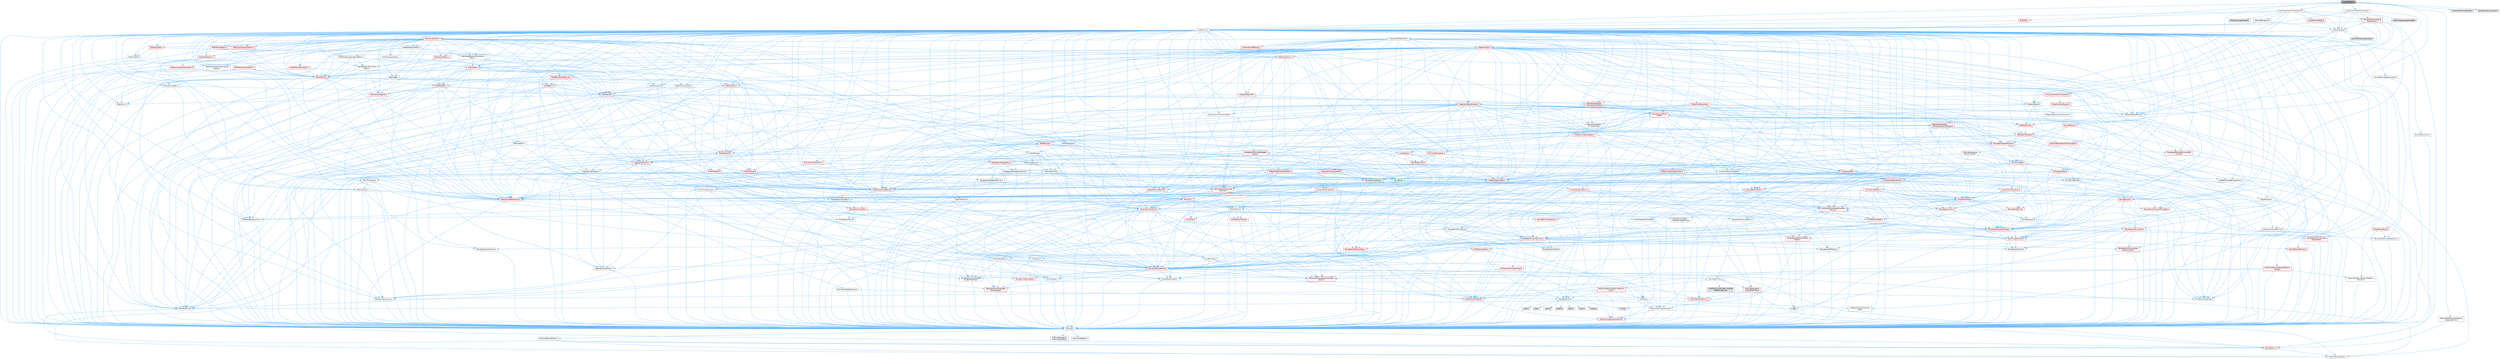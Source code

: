 digraph "InputSettings.h"
{
 // INTERACTIVE_SVG=YES
 // LATEX_PDF_SIZE
  bgcolor="transparent";
  edge [fontname=Helvetica,fontsize=10,labelfontname=Helvetica,labelfontsize=10];
  node [fontname=Helvetica,fontsize=10,shape=box,height=0.2,width=0.4];
  Node1 [id="Node000001",label="InputSettings.h",height=0.2,width=0.4,color="gray40", fillcolor="grey60", style="filled", fontcolor="black",tooltip=" "];
  Node1 -> Node2 [id="edge1_Node000001_Node000002",color="steelblue1",style="solid",tooltip=" "];
  Node2 [id="Node000002",label="CoreMinimal.h",height=0.2,width=0.4,color="grey40", fillcolor="white", style="filled",URL="$d7/d67/CoreMinimal_8h.html",tooltip=" "];
  Node2 -> Node3 [id="edge2_Node000002_Node000003",color="steelblue1",style="solid",tooltip=" "];
  Node3 [id="Node000003",label="CoreTypes.h",height=0.2,width=0.4,color="grey40", fillcolor="white", style="filled",URL="$dc/dec/CoreTypes_8h.html",tooltip=" "];
  Node3 -> Node4 [id="edge3_Node000003_Node000004",color="steelblue1",style="solid",tooltip=" "];
  Node4 [id="Node000004",label="HAL/Platform.h",height=0.2,width=0.4,color="red", fillcolor="#FFF0F0", style="filled",URL="$d9/dd0/Platform_8h.html",tooltip=" "];
  Node4 -> Node8 [id="edge4_Node000004_Node000008",color="steelblue1",style="solid",tooltip=" "];
  Node8 [id="Node000008",label="PreprocessorHelpers.h",height=0.2,width=0.4,color="grey40", fillcolor="white", style="filled",URL="$db/ddb/PreprocessorHelpers_8h.html",tooltip=" "];
  Node3 -> Node14 [id="edge5_Node000003_Node000014",color="steelblue1",style="solid",tooltip=" "];
  Node14 [id="Node000014",label="ProfilingDebugging\l/UMemoryDefines.h",height=0.2,width=0.4,color="grey40", fillcolor="white", style="filled",URL="$d2/da2/UMemoryDefines_8h.html",tooltip=" "];
  Node3 -> Node15 [id="edge6_Node000003_Node000015",color="steelblue1",style="solid",tooltip=" "];
  Node15 [id="Node000015",label="Misc/CoreMiscDefines.h",height=0.2,width=0.4,color="grey40", fillcolor="white", style="filled",URL="$da/d38/CoreMiscDefines_8h.html",tooltip=" "];
  Node15 -> Node4 [id="edge7_Node000015_Node000004",color="steelblue1",style="solid",tooltip=" "];
  Node15 -> Node8 [id="edge8_Node000015_Node000008",color="steelblue1",style="solid",tooltip=" "];
  Node3 -> Node16 [id="edge9_Node000003_Node000016",color="steelblue1",style="solid",tooltip=" "];
  Node16 [id="Node000016",label="Misc/CoreDefines.h",height=0.2,width=0.4,color="grey40", fillcolor="white", style="filled",URL="$d3/dd2/CoreDefines_8h.html",tooltip=" "];
  Node2 -> Node17 [id="edge10_Node000002_Node000017",color="steelblue1",style="solid",tooltip=" "];
  Node17 [id="Node000017",label="CoreFwd.h",height=0.2,width=0.4,color="grey40", fillcolor="white", style="filled",URL="$d1/d1e/CoreFwd_8h.html",tooltip=" "];
  Node17 -> Node3 [id="edge11_Node000017_Node000003",color="steelblue1",style="solid",tooltip=" "];
  Node17 -> Node18 [id="edge12_Node000017_Node000018",color="steelblue1",style="solid",tooltip=" "];
  Node18 [id="Node000018",label="Containers/ContainersFwd.h",height=0.2,width=0.4,color="grey40", fillcolor="white", style="filled",URL="$d4/d0a/ContainersFwd_8h.html",tooltip=" "];
  Node18 -> Node4 [id="edge13_Node000018_Node000004",color="steelblue1",style="solid",tooltip=" "];
  Node18 -> Node3 [id="edge14_Node000018_Node000003",color="steelblue1",style="solid",tooltip=" "];
  Node18 -> Node19 [id="edge15_Node000018_Node000019",color="steelblue1",style="solid",tooltip=" "];
  Node19 [id="Node000019",label="Traits/IsContiguousContainer.h",height=0.2,width=0.4,color="red", fillcolor="#FFF0F0", style="filled",URL="$d5/d3c/IsContiguousContainer_8h.html",tooltip=" "];
  Node19 -> Node3 [id="edge16_Node000019_Node000003",color="steelblue1",style="solid",tooltip=" "];
  Node17 -> Node22 [id="edge17_Node000017_Node000022",color="steelblue1",style="solid",tooltip=" "];
  Node22 [id="Node000022",label="Math/MathFwd.h",height=0.2,width=0.4,color="grey40", fillcolor="white", style="filled",URL="$d2/d10/MathFwd_8h.html",tooltip=" "];
  Node22 -> Node4 [id="edge18_Node000022_Node000004",color="steelblue1",style="solid",tooltip=" "];
  Node17 -> Node23 [id="edge19_Node000017_Node000023",color="steelblue1",style="solid",tooltip=" "];
  Node23 [id="Node000023",label="UObject/UObjectHierarchy\lFwd.h",height=0.2,width=0.4,color="grey40", fillcolor="white", style="filled",URL="$d3/d13/UObjectHierarchyFwd_8h.html",tooltip=" "];
  Node2 -> Node23 [id="edge20_Node000002_Node000023",color="steelblue1",style="solid",tooltip=" "];
  Node2 -> Node18 [id="edge21_Node000002_Node000018",color="steelblue1",style="solid",tooltip=" "];
  Node2 -> Node24 [id="edge22_Node000002_Node000024",color="steelblue1",style="solid",tooltip=" "];
  Node24 [id="Node000024",label="Misc/VarArgs.h",height=0.2,width=0.4,color="grey40", fillcolor="white", style="filled",URL="$d5/d6f/VarArgs_8h.html",tooltip=" "];
  Node24 -> Node3 [id="edge23_Node000024_Node000003",color="steelblue1",style="solid",tooltip=" "];
  Node2 -> Node25 [id="edge24_Node000002_Node000025",color="steelblue1",style="solid",tooltip=" "];
  Node25 [id="Node000025",label="Logging/LogVerbosity.h",height=0.2,width=0.4,color="grey40", fillcolor="white", style="filled",URL="$d2/d8f/LogVerbosity_8h.html",tooltip=" "];
  Node25 -> Node3 [id="edge25_Node000025_Node000003",color="steelblue1",style="solid",tooltip=" "];
  Node2 -> Node26 [id="edge26_Node000002_Node000026",color="steelblue1",style="solid",tooltip=" "];
  Node26 [id="Node000026",label="Misc/OutputDevice.h",height=0.2,width=0.4,color="grey40", fillcolor="white", style="filled",URL="$d7/d32/OutputDevice_8h.html",tooltip=" "];
  Node26 -> Node17 [id="edge27_Node000026_Node000017",color="steelblue1",style="solid",tooltip=" "];
  Node26 -> Node3 [id="edge28_Node000026_Node000003",color="steelblue1",style="solid",tooltip=" "];
  Node26 -> Node25 [id="edge29_Node000026_Node000025",color="steelblue1",style="solid",tooltip=" "];
  Node26 -> Node24 [id="edge30_Node000026_Node000024",color="steelblue1",style="solid",tooltip=" "];
  Node26 -> Node27 [id="edge31_Node000026_Node000027",color="steelblue1",style="solid",tooltip=" "];
  Node27 [id="Node000027",label="Templates/IsArrayOrRefOf\lTypeByPredicate.h",height=0.2,width=0.4,color="grey40", fillcolor="white", style="filled",URL="$d6/da1/IsArrayOrRefOfTypeByPredicate_8h.html",tooltip=" "];
  Node27 -> Node3 [id="edge32_Node000027_Node000003",color="steelblue1",style="solid",tooltip=" "];
  Node26 -> Node28 [id="edge33_Node000026_Node000028",color="steelblue1",style="solid",tooltip=" "];
  Node28 [id="Node000028",label="Templates/IsValidVariadic\lFunctionArg.h",height=0.2,width=0.4,color="red", fillcolor="#FFF0F0", style="filled",URL="$d0/dc8/IsValidVariadicFunctionArg_8h.html",tooltip=" "];
  Node28 -> Node3 [id="edge34_Node000028_Node000003",color="steelblue1",style="solid",tooltip=" "];
  Node26 -> Node30 [id="edge35_Node000026_Node000030",color="steelblue1",style="solid",tooltip=" "];
  Node30 [id="Node000030",label="Traits/IsCharEncodingCompatible\lWith.h",height=0.2,width=0.4,color="red", fillcolor="#FFF0F0", style="filled",URL="$df/dd1/IsCharEncodingCompatibleWith_8h.html",tooltip=" "];
  Node2 -> Node32 [id="edge36_Node000002_Node000032",color="steelblue1",style="solid",tooltip=" "];
  Node32 [id="Node000032",label="HAL/PlatformCrt.h",height=0.2,width=0.4,color="grey40", fillcolor="white", style="filled",URL="$d8/d75/PlatformCrt_8h.html",tooltip=" "];
  Node32 -> Node33 [id="edge37_Node000032_Node000033",color="steelblue1",style="solid",tooltip=" "];
  Node33 [id="Node000033",label="new",height=0.2,width=0.4,color="grey60", fillcolor="#E0E0E0", style="filled",tooltip=" "];
  Node32 -> Node34 [id="edge38_Node000032_Node000034",color="steelblue1",style="solid",tooltip=" "];
  Node34 [id="Node000034",label="wchar.h",height=0.2,width=0.4,color="grey60", fillcolor="#E0E0E0", style="filled",tooltip=" "];
  Node32 -> Node35 [id="edge39_Node000032_Node000035",color="steelblue1",style="solid",tooltip=" "];
  Node35 [id="Node000035",label="stddef.h",height=0.2,width=0.4,color="grey60", fillcolor="#E0E0E0", style="filled",tooltip=" "];
  Node32 -> Node36 [id="edge40_Node000032_Node000036",color="steelblue1",style="solid",tooltip=" "];
  Node36 [id="Node000036",label="stdlib.h",height=0.2,width=0.4,color="grey60", fillcolor="#E0E0E0", style="filled",tooltip=" "];
  Node32 -> Node37 [id="edge41_Node000032_Node000037",color="steelblue1",style="solid",tooltip=" "];
  Node37 [id="Node000037",label="stdio.h",height=0.2,width=0.4,color="grey60", fillcolor="#E0E0E0", style="filled",tooltip=" "];
  Node32 -> Node38 [id="edge42_Node000032_Node000038",color="steelblue1",style="solid",tooltip=" "];
  Node38 [id="Node000038",label="stdarg.h",height=0.2,width=0.4,color="grey60", fillcolor="#E0E0E0", style="filled",tooltip=" "];
  Node32 -> Node39 [id="edge43_Node000032_Node000039",color="steelblue1",style="solid",tooltip=" "];
  Node39 [id="Node000039",label="math.h",height=0.2,width=0.4,color="grey60", fillcolor="#E0E0E0", style="filled",tooltip=" "];
  Node32 -> Node40 [id="edge44_Node000032_Node000040",color="steelblue1",style="solid",tooltip=" "];
  Node40 [id="Node000040",label="float.h",height=0.2,width=0.4,color="grey60", fillcolor="#E0E0E0", style="filled",tooltip=" "];
  Node32 -> Node41 [id="edge45_Node000032_Node000041",color="steelblue1",style="solid",tooltip=" "];
  Node41 [id="Node000041",label="string.h",height=0.2,width=0.4,color="grey60", fillcolor="#E0E0E0", style="filled",tooltip=" "];
  Node2 -> Node42 [id="edge46_Node000002_Node000042",color="steelblue1",style="solid",tooltip=" "];
  Node42 [id="Node000042",label="HAL/PlatformMisc.h",height=0.2,width=0.4,color="grey40", fillcolor="white", style="filled",URL="$d0/df5/PlatformMisc_8h.html",tooltip=" "];
  Node42 -> Node3 [id="edge47_Node000042_Node000003",color="steelblue1",style="solid",tooltip=" "];
  Node42 -> Node43 [id="edge48_Node000042_Node000043",color="steelblue1",style="solid",tooltip=" "];
  Node43 [id="Node000043",label="GenericPlatform/GenericPlatform\lMisc.h",height=0.2,width=0.4,color="red", fillcolor="#FFF0F0", style="filled",URL="$db/d9a/GenericPlatformMisc_8h.html",tooltip=" "];
  Node43 -> Node44 [id="edge49_Node000043_Node000044",color="steelblue1",style="solid",tooltip=" "];
  Node44 [id="Node000044",label="Containers/StringFwd.h",height=0.2,width=0.4,color="red", fillcolor="#FFF0F0", style="filled",URL="$df/d37/StringFwd_8h.html",tooltip=" "];
  Node44 -> Node3 [id="edge50_Node000044_Node000003",color="steelblue1",style="solid",tooltip=" "];
  Node44 -> Node19 [id="edge51_Node000044_Node000019",color="steelblue1",style="solid",tooltip=" "];
  Node43 -> Node17 [id="edge52_Node000043_Node000017",color="steelblue1",style="solid",tooltip=" "];
  Node43 -> Node3 [id="edge53_Node000043_Node000003",color="steelblue1",style="solid",tooltip=" "];
  Node43 -> Node32 [id="edge54_Node000043_Node000032",color="steelblue1",style="solid",tooltip=" "];
  Node43 -> Node47 [id="edge55_Node000043_Node000047",color="steelblue1",style="solid",tooltip=" "];
  Node47 [id="Node000047",label="Math/NumericLimits.h",height=0.2,width=0.4,color="grey40", fillcolor="white", style="filled",URL="$df/d1b/NumericLimits_8h.html",tooltip=" "];
  Node47 -> Node3 [id="edge56_Node000047_Node000003",color="steelblue1",style="solid",tooltip=" "];
  Node43 -> Node49 [id="edge57_Node000043_Node000049",color="steelblue1",style="solid",tooltip=" "];
  Node49 [id="Node000049",label="Misc/EnumClassFlags.h",height=0.2,width=0.4,color="grey40", fillcolor="white", style="filled",URL="$d8/de7/EnumClassFlags_8h.html",tooltip=" "];
  Node42 -> Node52 [id="edge58_Node000042_Node000052",color="steelblue1",style="solid",tooltip=" "];
  Node52 [id="Node000052",label="COMPILED_PLATFORM_HEADER\l(PlatformMisc.h)",height=0.2,width=0.4,color="grey60", fillcolor="#E0E0E0", style="filled",tooltip=" "];
  Node42 -> Node53 [id="edge59_Node000042_Node000053",color="steelblue1",style="solid",tooltip=" "];
  Node53 [id="Node000053",label="ProfilingDebugging\l/CpuProfilerTrace.h",height=0.2,width=0.4,color="red", fillcolor="#FFF0F0", style="filled",URL="$da/dcb/CpuProfilerTrace_8h.html",tooltip=" "];
  Node53 -> Node3 [id="edge60_Node000053_Node000003",color="steelblue1",style="solid",tooltip=" "];
  Node53 -> Node18 [id="edge61_Node000053_Node000018",color="steelblue1",style="solid",tooltip=" "];
  Node53 -> Node54 [id="edge62_Node000053_Node000054",color="steelblue1",style="solid",tooltip=" "];
  Node54 [id="Node000054",label="HAL/PlatformAtomics.h",height=0.2,width=0.4,color="red", fillcolor="#FFF0F0", style="filled",URL="$d3/d36/PlatformAtomics_8h.html",tooltip=" "];
  Node54 -> Node3 [id="edge63_Node000054_Node000003",color="steelblue1",style="solid",tooltip=" "];
  Node53 -> Node8 [id="edge64_Node000053_Node000008",color="steelblue1",style="solid",tooltip=" "];
  Node2 -> Node61 [id="edge65_Node000002_Node000061",color="steelblue1",style="solid",tooltip=" "];
  Node61 [id="Node000061",label="Misc/AssertionMacros.h",height=0.2,width=0.4,color="red", fillcolor="#FFF0F0", style="filled",URL="$d0/dfa/AssertionMacros_8h.html",tooltip=" "];
  Node61 -> Node3 [id="edge66_Node000061_Node000003",color="steelblue1",style="solid",tooltip=" "];
  Node61 -> Node4 [id="edge67_Node000061_Node000004",color="steelblue1",style="solid",tooltip=" "];
  Node61 -> Node42 [id="edge68_Node000061_Node000042",color="steelblue1",style="solid",tooltip=" "];
  Node61 -> Node8 [id="edge69_Node000061_Node000008",color="steelblue1",style="solid",tooltip=" "];
  Node61 -> Node62 [id="edge70_Node000061_Node000062",color="steelblue1",style="solid",tooltip=" "];
  Node62 [id="Node000062",label="Templates/EnableIf.h",height=0.2,width=0.4,color="grey40", fillcolor="white", style="filled",URL="$d7/d60/EnableIf_8h.html",tooltip=" "];
  Node62 -> Node3 [id="edge71_Node000062_Node000003",color="steelblue1",style="solid",tooltip=" "];
  Node61 -> Node27 [id="edge72_Node000061_Node000027",color="steelblue1",style="solid",tooltip=" "];
  Node61 -> Node28 [id="edge73_Node000061_Node000028",color="steelblue1",style="solid",tooltip=" "];
  Node61 -> Node30 [id="edge74_Node000061_Node000030",color="steelblue1",style="solid",tooltip=" "];
  Node61 -> Node24 [id="edge75_Node000061_Node000024",color="steelblue1",style="solid",tooltip=" "];
  Node61 -> Node63 [id="edge76_Node000061_Node000063",color="steelblue1",style="solid",tooltip=" "];
  Node63 [id="Node000063",label="String/FormatStringSan.h",height=0.2,width=0.4,color="red", fillcolor="#FFF0F0", style="filled",URL="$d3/d8b/FormatStringSan_8h.html",tooltip=" "];
  Node63 -> Node3 [id="edge77_Node000063_Node000003",color="steelblue1",style="solid",tooltip=" "];
  Node63 -> Node28 [id="edge78_Node000063_Node000028",color="steelblue1",style="solid",tooltip=" "];
  Node63 -> Node18 [id="edge79_Node000063_Node000018",color="steelblue1",style="solid",tooltip=" "];
  Node2 -> Node70 [id="edge80_Node000002_Node000070",color="steelblue1",style="solid",tooltip=" "];
  Node70 [id="Node000070",label="Templates/IsPointer.h",height=0.2,width=0.4,color="grey40", fillcolor="white", style="filled",URL="$d7/d05/IsPointer_8h.html",tooltip=" "];
  Node70 -> Node3 [id="edge81_Node000070_Node000003",color="steelblue1",style="solid",tooltip=" "];
  Node2 -> Node71 [id="edge82_Node000002_Node000071",color="steelblue1",style="solid",tooltip=" "];
  Node71 [id="Node000071",label="HAL/PlatformMemory.h",height=0.2,width=0.4,color="red", fillcolor="#FFF0F0", style="filled",URL="$de/d68/PlatformMemory_8h.html",tooltip=" "];
  Node71 -> Node3 [id="edge83_Node000071_Node000003",color="steelblue1",style="solid",tooltip=" "];
  Node2 -> Node54 [id="edge84_Node000002_Node000054",color="steelblue1",style="solid",tooltip=" "];
  Node2 -> Node76 [id="edge85_Node000002_Node000076",color="steelblue1",style="solid",tooltip=" "];
  Node76 [id="Node000076",label="Misc/Exec.h",height=0.2,width=0.4,color="grey40", fillcolor="white", style="filled",URL="$de/ddb/Exec_8h.html",tooltip=" "];
  Node76 -> Node3 [id="edge86_Node000076_Node000003",color="steelblue1",style="solid",tooltip=" "];
  Node76 -> Node61 [id="edge87_Node000076_Node000061",color="steelblue1",style="solid",tooltip=" "];
  Node2 -> Node77 [id="edge88_Node000002_Node000077",color="steelblue1",style="solid",tooltip=" "];
  Node77 [id="Node000077",label="HAL/MemoryBase.h",height=0.2,width=0.4,color="red", fillcolor="#FFF0F0", style="filled",URL="$d6/d9f/MemoryBase_8h.html",tooltip=" "];
  Node77 -> Node3 [id="edge89_Node000077_Node000003",color="steelblue1",style="solid",tooltip=" "];
  Node77 -> Node54 [id="edge90_Node000077_Node000054",color="steelblue1",style="solid",tooltip=" "];
  Node77 -> Node32 [id="edge91_Node000077_Node000032",color="steelblue1",style="solid",tooltip=" "];
  Node77 -> Node76 [id="edge92_Node000077_Node000076",color="steelblue1",style="solid",tooltip=" "];
  Node77 -> Node26 [id="edge93_Node000077_Node000026",color="steelblue1",style="solid",tooltip=" "];
  Node2 -> Node87 [id="edge94_Node000002_Node000087",color="steelblue1",style="solid",tooltip=" "];
  Node87 [id="Node000087",label="HAL/UnrealMemory.h",height=0.2,width=0.4,color="red", fillcolor="#FFF0F0", style="filled",URL="$d9/d96/UnrealMemory_8h.html",tooltip=" "];
  Node87 -> Node3 [id="edge95_Node000087_Node000003",color="steelblue1",style="solid",tooltip=" "];
  Node87 -> Node77 [id="edge96_Node000087_Node000077",color="steelblue1",style="solid",tooltip=" "];
  Node87 -> Node71 [id="edge97_Node000087_Node000071",color="steelblue1",style="solid",tooltip=" "];
  Node87 -> Node70 [id="edge98_Node000087_Node000070",color="steelblue1",style="solid",tooltip=" "];
  Node2 -> Node89 [id="edge99_Node000002_Node000089",color="steelblue1",style="solid",tooltip=" "];
  Node89 [id="Node000089",label="Templates/IsArithmetic.h",height=0.2,width=0.4,color="grey40", fillcolor="white", style="filled",URL="$d2/d5d/IsArithmetic_8h.html",tooltip=" "];
  Node89 -> Node3 [id="edge100_Node000089_Node000003",color="steelblue1",style="solid",tooltip=" "];
  Node2 -> Node83 [id="edge101_Node000002_Node000083",color="steelblue1",style="solid",tooltip=" "];
  Node83 [id="Node000083",label="Templates/AndOrNot.h",height=0.2,width=0.4,color="grey40", fillcolor="white", style="filled",URL="$db/d0a/AndOrNot_8h.html",tooltip=" "];
  Node83 -> Node3 [id="edge102_Node000083_Node000003",color="steelblue1",style="solid",tooltip=" "];
  Node2 -> Node90 [id="edge103_Node000002_Node000090",color="steelblue1",style="solid",tooltip=" "];
  Node90 [id="Node000090",label="Templates/IsPODType.h",height=0.2,width=0.4,color="grey40", fillcolor="white", style="filled",URL="$d7/db1/IsPODType_8h.html",tooltip=" "];
  Node90 -> Node3 [id="edge104_Node000090_Node000003",color="steelblue1",style="solid",tooltip=" "];
  Node2 -> Node91 [id="edge105_Node000002_Node000091",color="steelblue1",style="solid",tooltip=" "];
  Node91 [id="Node000091",label="Templates/IsUECoreType.h",height=0.2,width=0.4,color="red", fillcolor="#FFF0F0", style="filled",URL="$d1/db8/IsUECoreType_8h.html",tooltip=" "];
  Node91 -> Node3 [id="edge106_Node000091_Node000003",color="steelblue1",style="solid",tooltip=" "];
  Node2 -> Node84 [id="edge107_Node000002_Node000084",color="steelblue1",style="solid",tooltip=" "];
  Node84 [id="Node000084",label="Templates/IsTriviallyCopy\lConstructible.h",height=0.2,width=0.4,color="red", fillcolor="#FFF0F0", style="filled",URL="$d3/d78/IsTriviallyCopyConstructible_8h.html",tooltip=" "];
  Node84 -> Node3 [id="edge108_Node000084_Node000003",color="steelblue1",style="solid",tooltip=" "];
  Node2 -> Node92 [id="edge109_Node000002_Node000092",color="steelblue1",style="solid",tooltip=" "];
  Node92 [id="Node000092",label="Templates/UnrealTypeTraits.h",height=0.2,width=0.4,color="red", fillcolor="#FFF0F0", style="filled",URL="$d2/d2d/UnrealTypeTraits_8h.html",tooltip=" "];
  Node92 -> Node3 [id="edge110_Node000092_Node000003",color="steelblue1",style="solid",tooltip=" "];
  Node92 -> Node70 [id="edge111_Node000092_Node000070",color="steelblue1",style="solid",tooltip=" "];
  Node92 -> Node61 [id="edge112_Node000092_Node000061",color="steelblue1",style="solid",tooltip=" "];
  Node92 -> Node83 [id="edge113_Node000092_Node000083",color="steelblue1",style="solid",tooltip=" "];
  Node92 -> Node62 [id="edge114_Node000092_Node000062",color="steelblue1",style="solid",tooltip=" "];
  Node92 -> Node89 [id="edge115_Node000092_Node000089",color="steelblue1",style="solid",tooltip=" "];
  Node92 -> Node90 [id="edge116_Node000092_Node000090",color="steelblue1",style="solid",tooltip=" "];
  Node92 -> Node91 [id="edge117_Node000092_Node000091",color="steelblue1",style="solid",tooltip=" "];
  Node92 -> Node84 [id="edge118_Node000092_Node000084",color="steelblue1",style="solid",tooltip=" "];
  Node2 -> Node62 [id="edge119_Node000002_Node000062",color="steelblue1",style="solid",tooltip=" "];
  Node2 -> Node94 [id="edge120_Node000002_Node000094",color="steelblue1",style="solid",tooltip=" "];
  Node94 [id="Node000094",label="Templates/RemoveReference.h",height=0.2,width=0.4,color="grey40", fillcolor="white", style="filled",URL="$da/dbe/RemoveReference_8h.html",tooltip=" "];
  Node94 -> Node3 [id="edge121_Node000094_Node000003",color="steelblue1",style="solid",tooltip=" "];
  Node2 -> Node95 [id="edge122_Node000002_Node000095",color="steelblue1",style="solid",tooltip=" "];
  Node95 [id="Node000095",label="Templates/IntegralConstant.h",height=0.2,width=0.4,color="grey40", fillcolor="white", style="filled",URL="$db/d1b/IntegralConstant_8h.html",tooltip=" "];
  Node95 -> Node3 [id="edge123_Node000095_Node000003",color="steelblue1",style="solid",tooltip=" "];
  Node2 -> Node96 [id="edge124_Node000002_Node000096",color="steelblue1",style="solid",tooltip=" "];
  Node96 [id="Node000096",label="Templates/IsClass.h",height=0.2,width=0.4,color="grey40", fillcolor="white", style="filled",URL="$db/dcb/IsClass_8h.html",tooltip=" "];
  Node96 -> Node3 [id="edge125_Node000096_Node000003",color="steelblue1",style="solid",tooltip=" "];
  Node2 -> Node97 [id="edge126_Node000002_Node000097",color="steelblue1",style="solid",tooltip=" "];
  Node97 [id="Node000097",label="Templates/TypeCompatible\lBytes.h",height=0.2,width=0.4,color="red", fillcolor="#FFF0F0", style="filled",URL="$df/d0a/TypeCompatibleBytes_8h.html",tooltip=" "];
  Node97 -> Node3 [id="edge127_Node000097_Node000003",color="steelblue1",style="solid",tooltip=" "];
  Node97 -> Node41 [id="edge128_Node000097_Node000041",color="steelblue1",style="solid",tooltip=" "];
  Node97 -> Node33 [id="edge129_Node000097_Node000033",color="steelblue1",style="solid",tooltip=" "];
  Node2 -> Node19 [id="edge130_Node000002_Node000019",color="steelblue1",style="solid",tooltip=" "];
  Node2 -> Node98 [id="edge131_Node000002_Node000098",color="steelblue1",style="solid",tooltip=" "];
  Node98 [id="Node000098",label="Templates/UnrealTemplate.h",height=0.2,width=0.4,color="red", fillcolor="#FFF0F0", style="filled",URL="$d4/d24/UnrealTemplate_8h.html",tooltip=" "];
  Node98 -> Node3 [id="edge132_Node000098_Node000003",color="steelblue1",style="solid",tooltip=" "];
  Node98 -> Node70 [id="edge133_Node000098_Node000070",color="steelblue1",style="solid",tooltip=" "];
  Node98 -> Node87 [id="edge134_Node000098_Node000087",color="steelblue1",style="solid",tooltip=" "];
  Node98 -> Node92 [id="edge135_Node000098_Node000092",color="steelblue1",style="solid",tooltip=" "];
  Node98 -> Node94 [id="edge136_Node000098_Node000094",color="steelblue1",style="solid",tooltip=" "];
  Node98 -> Node97 [id="edge137_Node000098_Node000097",color="steelblue1",style="solid",tooltip=" "];
  Node98 -> Node19 [id="edge138_Node000098_Node000019",color="steelblue1",style="solid",tooltip=" "];
  Node2 -> Node47 [id="edge139_Node000002_Node000047",color="steelblue1",style="solid",tooltip=" "];
  Node2 -> Node102 [id="edge140_Node000002_Node000102",color="steelblue1",style="solid",tooltip=" "];
  Node102 [id="Node000102",label="HAL/PlatformMath.h",height=0.2,width=0.4,color="red", fillcolor="#FFF0F0", style="filled",URL="$dc/d53/PlatformMath_8h.html",tooltip=" "];
  Node102 -> Node3 [id="edge141_Node000102_Node000003",color="steelblue1",style="solid",tooltip=" "];
  Node2 -> Node85 [id="edge142_Node000002_Node000085",color="steelblue1",style="solid",tooltip=" "];
  Node85 [id="Node000085",label="Templates/IsTriviallyCopy\lAssignable.h",height=0.2,width=0.4,color="red", fillcolor="#FFF0F0", style="filled",URL="$d2/df2/IsTriviallyCopyAssignable_8h.html",tooltip=" "];
  Node85 -> Node3 [id="edge143_Node000085_Node000003",color="steelblue1",style="solid",tooltip=" "];
  Node2 -> Node110 [id="edge144_Node000002_Node000110",color="steelblue1",style="solid",tooltip=" "];
  Node110 [id="Node000110",label="Templates/MemoryOps.h",height=0.2,width=0.4,color="red", fillcolor="#FFF0F0", style="filled",URL="$db/dea/MemoryOps_8h.html",tooltip=" "];
  Node110 -> Node3 [id="edge145_Node000110_Node000003",color="steelblue1",style="solid",tooltip=" "];
  Node110 -> Node87 [id="edge146_Node000110_Node000087",color="steelblue1",style="solid",tooltip=" "];
  Node110 -> Node85 [id="edge147_Node000110_Node000085",color="steelblue1",style="solid",tooltip=" "];
  Node110 -> Node84 [id="edge148_Node000110_Node000084",color="steelblue1",style="solid",tooltip=" "];
  Node110 -> Node92 [id="edge149_Node000110_Node000092",color="steelblue1",style="solid",tooltip=" "];
  Node110 -> Node33 [id="edge150_Node000110_Node000033",color="steelblue1",style="solid",tooltip=" "];
  Node2 -> Node111 [id="edge151_Node000002_Node000111",color="steelblue1",style="solid",tooltip=" "];
  Node111 [id="Node000111",label="Containers/ContainerAllocation\lPolicies.h",height=0.2,width=0.4,color="red", fillcolor="#FFF0F0", style="filled",URL="$d7/dff/ContainerAllocationPolicies_8h.html",tooltip=" "];
  Node111 -> Node3 [id="edge152_Node000111_Node000003",color="steelblue1",style="solid",tooltip=" "];
  Node111 -> Node111 [id="edge153_Node000111_Node000111",color="steelblue1",style="solid",tooltip=" "];
  Node111 -> Node102 [id="edge154_Node000111_Node000102",color="steelblue1",style="solid",tooltip=" "];
  Node111 -> Node87 [id="edge155_Node000111_Node000087",color="steelblue1",style="solid",tooltip=" "];
  Node111 -> Node47 [id="edge156_Node000111_Node000047",color="steelblue1",style="solid",tooltip=" "];
  Node111 -> Node61 [id="edge157_Node000111_Node000061",color="steelblue1",style="solid",tooltip=" "];
  Node111 -> Node110 [id="edge158_Node000111_Node000110",color="steelblue1",style="solid",tooltip=" "];
  Node111 -> Node97 [id="edge159_Node000111_Node000097",color="steelblue1",style="solid",tooltip=" "];
  Node2 -> Node114 [id="edge160_Node000002_Node000114",color="steelblue1",style="solid",tooltip=" "];
  Node114 [id="Node000114",label="Templates/IsEnumClass.h",height=0.2,width=0.4,color="grey40", fillcolor="white", style="filled",URL="$d7/d15/IsEnumClass_8h.html",tooltip=" "];
  Node114 -> Node3 [id="edge161_Node000114_Node000003",color="steelblue1",style="solid",tooltip=" "];
  Node114 -> Node83 [id="edge162_Node000114_Node000083",color="steelblue1",style="solid",tooltip=" "];
  Node2 -> Node115 [id="edge163_Node000002_Node000115",color="steelblue1",style="solid",tooltip=" "];
  Node115 [id="Node000115",label="HAL/PlatformProperties.h",height=0.2,width=0.4,color="red", fillcolor="#FFF0F0", style="filled",URL="$d9/db0/PlatformProperties_8h.html",tooltip=" "];
  Node115 -> Node3 [id="edge164_Node000115_Node000003",color="steelblue1",style="solid",tooltip=" "];
  Node2 -> Node118 [id="edge165_Node000002_Node000118",color="steelblue1",style="solid",tooltip=" "];
  Node118 [id="Node000118",label="Misc/EngineVersionBase.h",height=0.2,width=0.4,color="grey40", fillcolor="white", style="filled",URL="$d5/d2b/EngineVersionBase_8h.html",tooltip=" "];
  Node118 -> Node3 [id="edge166_Node000118_Node000003",color="steelblue1",style="solid",tooltip=" "];
  Node2 -> Node119 [id="edge167_Node000002_Node000119",color="steelblue1",style="solid",tooltip=" "];
  Node119 [id="Node000119",label="Internationalization\l/TextNamespaceFwd.h",height=0.2,width=0.4,color="grey40", fillcolor="white", style="filled",URL="$d8/d97/TextNamespaceFwd_8h.html",tooltip=" "];
  Node119 -> Node3 [id="edge168_Node000119_Node000003",color="steelblue1",style="solid",tooltip=" "];
  Node2 -> Node120 [id="edge169_Node000002_Node000120",color="steelblue1",style="solid",tooltip=" "];
  Node120 [id="Node000120",label="Serialization/Archive.h",height=0.2,width=0.4,color="red", fillcolor="#FFF0F0", style="filled",URL="$d7/d3b/Archive_8h.html",tooltip=" "];
  Node120 -> Node17 [id="edge170_Node000120_Node000017",color="steelblue1",style="solid",tooltip=" "];
  Node120 -> Node3 [id="edge171_Node000120_Node000003",color="steelblue1",style="solid",tooltip=" "];
  Node120 -> Node115 [id="edge172_Node000120_Node000115",color="steelblue1",style="solid",tooltip=" "];
  Node120 -> Node119 [id="edge173_Node000120_Node000119",color="steelblue1",style="solid",tooltip=" "];
  Node120 -> Node22 [id="edge174_Node000120_Node000022",color="steelblue1",style="solid",tooltip=" "];
  Node120 -> Node61 [id="edge175_Node000120_Node000061",color="steelblue1",style="solid",tooltip=" "];
  Node120 -> Node118 [id="edge176_Node000120_Node000118",color="steelblue1",style="solid",tooltip=" "];
  Node120 -> Node24 [id="edge177_Node000120_Node000024",color="steelblue1",style="solid",tooltip=" "];
  Node120 -> Node62 [id="edge178_Node000120_Node000062",color="steelblue1",style="solid",tooltip=" "];
  Node120 -> Node27 [id="edge179_Node000120_Node000027",color="steelblue1",style="solid",tooltip=" "];
  Node120 -> Node114 [id="edge180_Node000120_Node000114",color="steelblue1",style="solid",tooltip=" "];
  Node120 -> Node28 [id="edge181_Node000120_Node000028",color="steelblue1",style="solid",tooltip=" "];
  Node120 -> Node98 [id="edge182_Node000120_Node000098",color="steelblue1",style="solid",tooltip=" "];
  Node120 -> Node30 [id="edge183_Node000120_Node000030",color="steelblue1",style="solid",tooltip=" "];
  Node120 -> Node123 [id="edge184_Node000120_Node000123",color="steelblue1",style="solid",tooltip=" "];
  Node123 [id="Node000123",label="UObject/ObjectVersion.h",height=0.2,width=0.4,color="grey40", fillcolor="white", style="filled",URL="$da/d63/ObjectVersion_8h.html",tooltip=" "];
  Node123 -> Node3 [id="edge185_Node000123_Node000003",color="steelblue1",style="solid",tooltip=" "];
  Node2 -> Node124 [id="edge186_Node000002_Node000124",color="steelblue1",style="solid",tooltip=" "];
  Node124 [id="Node000124",label="Templates/Less.h",height=0.2,width=0.4,color="grey40", fillcolor="white", style="filled",URL="$de/dc8/Less_8h.html",tooltip=" "];
  Node124 -> Node3 [id="edge187_Node000124_Node000003",color="steelblue1",style="solid",tooltip=" "];
  Node124 -> Node98 [id="edge188_Node000124_Node000098",color="steelblue1",style="solid",tooltip=" "];
  Node2 -> Node125 [id="edge189_Node000002_Node000125",color="steelblue1",style="solid",tooltip=" "];
  Node125 [id="Node000125",label="Templates/Sorting.h",height=0.2,width=0.4,color="red", fillcolor="#FFF0F0", style="filled",URL="$d3/d9e/Sorting_8h.html",tooltip=" "];
  Node125 -> Node3 [id="edge190_Node000125_Node000003",color="steelblue1",style="solid",tooltip=" "];
  Node125 -> Node102 [id="edge191_Node000125_Node000102",color="steelblue1",style="solid",tooltip=" "];
  Node125 -> Node124 [id="edge192_Node000125_Node000124",color="steelblue1",style="solid",tooltip=" "];
  Node2 -> Node136 [id="edge193_Node000002_Node000136",color="steelblue1",style="solid",tooltip=" "];
  Node136 [id="Node000136",label="Misc/Char.h",height=0.2,width=0.4,color="red", fillcolor="#FFF0F0", style="filled",URL="$d0/d58/Char_8h.html",tooltip=" "];
  Node136 -> Node3 [id="edge194_Node000136_Node000003",color="steelblue1",style="solid",tooltip=" "];
  Node2 -> Node139 [id="edge195_Node000002_Node000139",color="steelblue1",style="solid",tooltip=" "];
  Node139 [id="Node000139",label="GenericPlatform/GenericPlatform\lStricmp.h",height=0.2,width=0.4,color="grey40", fillcolor="white", style="filled",URL="$d2/d86/GenericPlatformStricmp_8h.html",tooltip=" "];
  Node139 -> Node3 [id="edge196_Node000139_Node000003",color="steelblue1",style="solid",tooltip=" "];
  Node2 -> Node140 [id="edge197_Node000002_Node000140",color="steelblue1",style="solid",tooltip=" "];
  Node140 [id="Node000140",label="GenericPlatform/GenericPlatform\lString.h",height=0.2,width=0.4,color="red", fillcolor="#FFF0F0", style="filled",URL="$dd/d20/GenericPlatformString_8h.html",tooltip=" "];
  Node140 -> Node3 [id="edge198_Node000140_Node000003",color="steelblue1",style="solid",tooltip=" "];
  Node140 -> Node139 [id="edge199_Node000140_Node000139",color="steelblue1",style="solid",tooltip=" "];
  Node140 -> Node62 [id="edge200_Node000140_Node000062",color="steelblue1",style="solid",tooltip=" "];
  Node140 -> Node30 [id="edge201_Node000140_Node000030",color="steelblue1",style="solid",tooltip=" "];
  Node2 -> Node73 [id="edge202_Node000002_Node000073",color="steelblue1",style="solid",tooltip=" "];
  Node73 [id="Node000073",label="HAL/PlatformString.h",height=0.2,width=0.4,color="red", fillcolor="#FFF0F0", style="filled",URL="$db/db5/PlatformString_8h.html",tooltip=" "];
  Node73 -> Node3 [id="edge203_Node000073_Node000003",color="steelblue1",style="solid",tooltip=" "];
  Node2 -> Node143 [id="edge204_Node000002_Node000143",color="steelblue1",style="solid",tooltip=" "];
  Node143 [id="Node000143",label="Misc/CString.h",height=0.2,width=0.4,color="grey40", fillcolor="white", style="filled",URL="$d2/d49/CString_8h.html",tooltip=" "];
  Node143 -> Node3 [id="edge205_Node000143_Node000003",color="steelblue1",style="solid",tooltip=" "];
  Node143 -> Node32 [id="edge206_Node000143_Node000032",color="steelblue1",style="solid",tooltip=" "];
  Node143 -> Node73 [id="edge207_Node000143_Node000073",color="steelblue1",style="solid",tooltip=" "];
  Node143 -> Node61 [id="edge208_Node000143_Node000061",color="steelblue1",style="solid",tooltip=" "];
  Node143 -> Node136 [id="edge209_Node000143_Node000136",color="steelblue1",style="solid",tooltip=" "];
  Node143 -> Node24 [id="edge210_Node000143_Node000024",color="steelblue1",style="solid",tooltip=" "];
  Node143 -> Node27 [id="edge211_Node000143_Node000027",color="steelblue1",style="solid",tooltip=" "];
  Node143 -> Node28 [id="edge212_Node000143_Node000028",color="steelblue1",style="solid",tooltip=" "];
  Node143 -> Node30 [id="edge213_Node000143_Node000030",color="steelblue1",style="solid",tooltip=" "];
  Node2 -> Node144 [id="edge214_Node000002_Node000144",color="steelblue1",style="solid",tooltip=" "];
  Node144 [id="Node000144",label="Misc/Crc.h",height=0.2,width=0.4,color="red", fillcolor="#FFF0F0", style="filled",URL="$d4/dd2/Crc_8h.html",tooltip=" "];
  Node144 -> Node3 [id="edge215_Node000144_Node000003",color="steelblue1",style="solid",tooltip=" "];
  Node144 -> Node73 [id="edge216_Node000144_Node000073",color="steelblue1",style="solid",tooltip=" "];
  Node144 -> Node61 [id="edge217_Node000144_Node000061",color="steelblue1",style="solid",tooltip=" "];
  Node144 -> Node143 [id="edge218_Node000144_Node000143",color="steelblue1",style="solid",tooltip=" "];
  Node144 -> Node136 [id="edge219_Node000144_Node000136",color="steelblue1",style="solid",tooltip=" "];
  Node144 -> Node92 [id="edge220_Node000144_Node000092",color="steelblue1",style="solid",tooltip=" "];
  Node2 -> Node135 [id="edge221_Node000002_Node000135",color="steelblue1",style="solid",tooltip=" "];
  Node135 [id="Node000135",label="Math/UnrealMathUtility.h",height=0.2,width=0.4,color="red", fillcolor="#FFF0F0", style="filled",URL="$db/db8/UnrealMathUtility_8h.html",tooltip=" "];
  Node135 -> Node3 [id="edge222_Node000135_Node000003",color="steelblue1",style="solid",tooltip=" "];
  Node135 -> Node61 [id="edge223_Node000135_Node000061",color="steelblue1",style="solid",tooltip=" "];
  Node135 -> Node102 [id="edge224_Node000135_Node000102",color="steelblue1",style="solid",tooltip=" "];
  Node135 -> Node22 [id="edge225_Node000135_Node000022",color="steelblue1",style="solid",tooltip=" "];
  Node2 -> Node145 [id="edge226_Node000002_Node000145",color="steelblue1",style="solid",tooltip=" "];
  Node145 [id="Node000145",label="Containers/UnrealString.h",height=0.2,width=0.4,color="red", fillcolor="#FFF0F0", style="filled",URL="$d5/dba/UnrealString_8h.html",tooltip=" "];
  Node2 -> Node149 [id="edge227_Node000002_Node000149",color="steelblue1",style="solid",tooltip=" "];
  Node149 [id="Node000149",label="Containers/Array.h",height=0.2,width=0.4,color="red", fillcolor="#FFF0F0", style="filled",URL="$df/dd0/Array_8h.html",tooltip=" "];
  Node149 -> Node3 [id="edge228_Node000149_Node000003",color="steelblue1",style="solid",tooltip=" "];
  Node149 -> Node61 [id="edge229_Node000149_Node000061",color="steelblue1",style="solid",tooltip=" "];
  Node149 -> Node87 [id="edge230_Node000149_Node000087",color="steelblue1",style="solid",tooltip=" "];
  Node149 -> Node92 [id="edge231_Node000149_Node000092",color="steelblue1",style="solid",tooltip=" "];
  Node149 -> Node98 [id="edge232_Node000149_Node000098",color="steelblue1",style="solid",tooltip=" "];
  Node149 -> Node111 [id="edge233_Node000149_Node000111",color="steelblue1",style="solid",tooltip=" "];
  Node149 -> Node120 [id="edge234_Node000149_Node000120",color="steelblue1",style="solid",tooltip=" "];
  Node149 -> Node128 [id="edge235_Node000149_Node000128",color="steelblue1",style="solid",tooltip=" "];
  Node128 [id="Node000128",label="Templates/Invoke.h",height=0.2,width=0.4,color="red", fillcolor="#FFF0F0", style="filled",URL="$d7/deb/Invoke_8h.html",tooltip=" "];
  Node128 -> Node3 [id="edge236_Node000128_Node000003",color="steelblue1",style="solid",tooltip=" "];
  Node128 -> Node98 [id="edge237_Node000128_Node000098",color="steelblue1",style="solid",tooltip=" "];
  Node149 -> Node124 [id="edge238_Node000149_Node000124",color="steelblue1",style="solid",tooltip=" "];
  Node149 -> Node125 [id="edge239_Node000149_Node000125",color="steelblue1",style="solid",tooltip=" "];
  Node149 -> Node172 [id="edge240_Node000149_Node000172",color="steelblue1",style="solid",tooltip=" "];
  Node172 [id="Node000172",label="Templates/AlignmentTemplates.h",height=0.2,width=0.4,color="red", fillcolor="#FFF0F0", style="filled",URL="$dd/d32/AlignmentTemplates_8h.html",tooltip=" "];
  Node172 -> Node3 [id="edge241_Node000172_Node000003",color="steelblue1",style="solid",tooltip=" "];
  Node172 -> Node70 [id="edge242_Node000172_Node000070",color="steelblue1",style="solid",tooltip=" "];
  Node2 -> Node173 [id="edge243_Node000002_Node000173",color="steelblue1",style="solid",tooltip=" "];
  Node173 [id="Node000173",label="Misc/FrameNumber.h",height=0.2,width=0.4,color="grey40", fillcolor="white", style="filled",URL="$dd/dbd/FrameNumber_8h.html",tooltip=" "];
  Node173 -> Node3 [id="edge244_Node000173_Node000003",color="steelblue1",style="solid",tooltip=" "];
  Node173 -> Node47 [id="edge245_Node000173_Node000047",color="steelblue1",style="solid",tooltip=" "];
  Node173 -> Node135 [id="edge246_Node000173_Node000135",color="steelblue1",style="solid",tooltip=" "];
  Node173 -> Node62 [id="edge247_Node000173_Node000062",color="steelblue1",style="solid",tooltip=" "];
  Node173 -> Node92 [id="edge248_Node000173_Node000092",color="steelblue1",style="solid",tooltip=" "];
  Node2 -> Node174 [id="edge249_Node000002_Node000174",color="steelblue1",style="solid",tooltip=" "];
  Node174 [id="Node000174",label="Misc/Timespan.h",height=0.2,width=0.4,color="grey40", fillcolor="white", style="filled",URL="$da/dd9/Timespan_8h.html",tooltip=" "];
  Node174 -> Node3 [id="edge250_Node000174_Node000003",color="steelblue1",style="solid",tooltip=" "];
  Node174 -> Node175 [id="edge251_Node000174_Node000175",color="steelblue1",style="solid",tooltip=" "];
  Node175 [id="Node000175",label="Math/Interval.h",height=0.2,width=0.4,color="grey40", fillcolor="white", style="filled",URL="$d1/d55/Interval_8h.html",tooltip=" "];
  Node175 -> Node3 [id="edge252_Node000175_Node000003",color="steelblue1",style="solid",tooltip=" "];
  Node175 -> Node89 [id="edge253_Node000175_Node000089",color="steelblue1",style="solid",tooltip=" "];
  Node175 -> Node92 [id="edge254_Node000175_Node000092",color="steelblue1",style="solid",tooltip=" "];
  Node175 -> Node47 [id="edge255_Node000175_Node000047",color="steelblue1",style="solid",tooltip=" "];
  Node175 -> Node135 [id="edge256_Node000175_Node000135",color="steelblue1",style="solid",tooltip=" "];
  Node174 -> Node135 [id="edge257_Node000174_Node000135",color="steelblue1",style="solid",tooltip=" "];
  Node174 -> Node61 [id="edge258_Node000174_Node000061",color="steelblue1",style="solid",tooltip=" "];
  Node2 -> Node176 [id="edge259_Node000002_Node000176",color="steelblue1",style="solid",tooltip=" "];
  Node176 [id="Node000176",label="Containers/StringConv.h",height=0.2,width=0.4,color="red", fillcolor="#FFF0F0", style="filled",URL="$d3/ddf/StringConv_8h.html",tooltip=" "];
  Node176 -> Node3 [id="edge260_Node000176_Node000003",color="steelblue1",style="solid",tooltip=" "];
  Node176 -> Node61 [id="edge261_Node000176_Node000061",color="steelblue1",style="solid",tooltip=" "];
  Node176 -> Node111 [id="edge262_Node000176_Node000111",color="steelblue1",style="solid",tooltip=" "];
  Node176 -> Node149 [id="edge263_Node000176_Node000149",color="steelblue1",style="solid",tooltip=" "];
  Node176 -> Node143 [id="edge264_Node000176_Node000143",color="steelblue1",style="solid",tooltip=" "];
  Node176 -> Node177 [id="edge265_Node000176_Node000177",color="steelblue1",style="solid",tooltip=" "];
  Node177 [id="Node000177",label="Templates/IsArray.h",height=0.2,width=0.4,color="grey40", fillcolor="white", style="filled",URL="$d8/d8d/IsArray_8h.html",tooltip=" "];
  Node177 -> Node3 [id="edge266_Node000177_Node000003",color="steelblue1",style="solid",tooltip=" "];
  Node176 -> Node98 [id="edge267_Node000176_Node000098",color="steelblue1",style="solid",tooltip=" "];
  Node176 -> Node92 [id="edge268_Node000176_Node000092",color="steelblue1",style="solid",tooltip=" "];
  Node176 -> Node30 [id="edge269_Node000176_Node000030",color="steelblue1",style="solid",tooltip=" "];
  Node176 -> Node19 [id="edge270_Node000176_Node000019",color="steelblue1",style="solid",tooltip=" "];
  Node2 -> Node178 [id="edge271_Node000002_Node000178",color="steelblue1",style="solid",tooltip=" "];
  Node178 [id="Node000178",label="UObject/UnrealNames.h",height=0.2,width=0.4,color="red", fillcolor="#FFF0F0", style="filled",URL="$d8/db1/UnrealNames_8h.html",tooltip=" "];
  Node178 -> Node3 [id="edge272_Node000178_Node000003",color="steelblue1",style="solid",tooltip=" "];
  Node2 -> Node180 [id="edge273_Node000002_Node000180",color="steelblue1",style="solid",tooltip=" "];
  Node180 [id="Node000180",label="UObject/NameTypes.h",height=0.2,width=0.4,color="red", fillcolor="#FFF0F0", style="filled",URL="$d6/d35/NameTypes_8h.html",tooltip=" "];
  Node180 -> Node3 [id="edge274_Node000180_Node000003",color="steelblue1",style="solid",tooltip=" "];
  Node180 -> Node61 [id="edge275_Node000180_Node000061",color="steelblue1",style="solid",tooltip=" "];
  Node180 -> Node87 [id="edge276_Node000180_Node000087",color="steelblue1",style="solid",tooltip=" "];
  Node180 -> Node92 [id="edge277_Node000180_Node000092",color="steelblue1",style="solid",tooltip=" "];
  Node180 -> Node98 [id="edge278_Node000180_Node000098",color="steelblue1",style="solid",tooltip=" "];
  Node180 -> Node145 [id="edge279_Node000180_Node000145",color="steelblue1",style="solid",tooltip=" "];
  Node180 -> Node176 [id="edge280_Node000180_Node000176",color="steelblue1",style="solid",tooltip=" "];
  Node180 -> Node44 [id="edge281_Node000180_Node000044",color="steelblue1",style="solid",tooltip=" "];
  Node180 -> Node178 [id="edge282_Node000180_Node000178",color="steelblue1",style="solid",tooltip=" "];
  Node2 -> Node188 [id="edge283_Node000002_Node000188",color="steelblue1",style="solid",tooltip=" "];
  Node188 [id="Node000188",label="Misc/Parse.h",height=0.2,width=0.4,color="red", fillcolor="#FFF0F0", style="filled",URL="$dc/d71/Parse_8h.html",tooltip=" "];
  Node188 -> Node44 [id="edge284_Node000188_Node000044",color="steelblue1",style="solid",tooltip=" "];
  Node188 -> Node145 [id="edge285_Node000188_Node000145",color="steelblue1",style="solid",tooltip=" "];
  Node188 -> Node3 [id="edge286_Node000188_Node000003",color="steelblue1",style="solid",tooltip=" "];
  Node188 -> Node32 [id="edge287_Node000188_Node000032",color="steelblue1",style="solid",tooltip=" "];
  Node188 -> Node49 [id="edge288_Node000188_Node000049",color="steelblue1",style="solid",tooltip=" "];
  Node188 -> Node189 [id="edge289_Node000188_Node000189",color="steelblue1",style="solid",tooltip=" "];
  Node189 [id="Node000189",label="Templates/Function.h",height=0.2,width=0.4,color="red", fillcolor="#FFF0F0", style="filled",URL="$df/df5/Function_8h.html",tooltip=" "];
  Node189 -> Node3 [id="edge290_Node000189_Node000003",color="steelblue1",style="solid",tooltip=" "];
  Node189 -> Node61 [id="edge291_Node000189_Node000061",color="steelblue1",style="solid",tooltip=" "];
  Node189 -> Node87 [id="edge292_Node000189_Node000087",color="steelblue1",style="solid",tooltip=" "];
  Node189 -> Node92 [id="edge293_Node000189_Node000092",color="steelblue1",style="solid",tooltip=" "];
  Node189 -> Node128 [id="edge294_Node000189_Node000128",color="steelblue1",style="solid",tooltip=" "];
  Node189 -> Node98 [id="edge295_Node000189_Node000098",color="steelblue1",style="solid",tooltip=" "];
  Node189 -> Node135 [id="edge296_Node000189_Node000135",color="steelblue1",style="solid",tooltip=" "];
  Node189 -> Node33 [id="edge297_Node000189_Node000033",color="steelblue1",style="solid",tooltip=" "];
  Node2 -> Node172 [id="edge298_Node000002_Node000172",color="steelblue1",style="solid",tooltip=" "];
  Node2 -> Node191 [id="edge299_Node000002_Node000191",color="steelblue1",style="solid",tooltip=" "];
  Node191 [id="Node000191",label="Misc/StructBuilder.h",height=0.2,width=0.4,color="grey40", fillcolor="white", style="filled",URL="$d9/db3/StructBuilder_8h.html",tooltip=" "];
  Node191 -> Node3 [id="edge300_Node000191_Node000003",color="steelblue1",style="solid",tooltip=" "];
  Node191 -> Node135 [id="edge301_Node000191_Node000135",color="steelblue1",style="solid",tooltip=" "];
  Node191 -> Node172 [id="edge302_Node000191_Node000172",color="steelblue1",style="solid",tooltip=" "];
  Node2 -> Node104 [id="edge303_Node000002_Node000104",color="steelblue1",style="solid",tooltip=" "];
  Node104 [id="Node000104",label="Templates/Decay.h",height=0.2,width=0.4,color="red", fillcolor="#FFF0F0", style="filled",URL="$dd/d0f/Decay_8h.html",tooltip=" "];
  Node104 -> Node3 [id="edge304_Node000104_Node000003",color="steelblue1",style="solid",tooltip=" "];
  Node104 -> Node94 [id="edge305_Node000104_Node000094",color="steelblue1",style="solid",tooltip=" "];
  Node2 -> Node192 [id="edge306_Node000002_Node000192",color="steelblue1",style="solid",tooltip=" "];
  Node192 [id="Node000192",label="Templates/PointerIsConvertible\lFromTo.h",height=0.2,width=0.4,color="red", fillcolor="#FFF0F0", style="filled",URL="$d6/d65/PointerIsConvertibleFromTo_8h.html",tooltip=" "];
  Node192 -> Node3 [id="edge307_Node000192_Node000003",color="steelblue1",style="solid",tooltip=" "];
  Node2 -> Node128 [id="edge308_Node000002_Node000128",color="steelblue1",style="solid",tooltip=" "];
  Node2 -> Node189 [id="edge309_Node000002_Node000189",color="steelblue1",style="solid",tooltip=" "];
  Node2 -> Node161 [id="edge310_Node000002_Node000161",color="steelblue1",style="solid",tooltip=" "];
  Node161 [id="Node000161",label="Templates/TypeHash.h",height=0.2,width=0.4,color="red", fillcolor="#FFF0F0", style="filled",URL="$d1/d62/TypeHash_8h.html",tooltip=" "];
  Node161 -> Node3 [id="edge311_Node000161_Node000003",color="steelblue1",style="solid",tooltip=" "];
  Node161 -> Node144 [id="edge312_Node000161_Node000144",color="steelblue1",style="solid",tooltip=" "];
  Node2 -> Node193 [id="edge313_Node000002_Node000193",color="steelblue1",style="solid",tooltip=" "];
  Node193 [id="Node000193",label="Containers/ScriptArray.h",height=0.2,width=0.4,color="red", fillcolor="#FFF0F0", style="filled",URL="$dc/daf/ScriptArray_8h.html",tooltip=" "];
  Node193 -> Node3 [id="edge314_Node000193_Node000003",color="steelblue1",style="solid",tooltip=" "];
  Node193 -> Node61 [id="edge315_Node000193_Node000061",color="steelblue1",style="solid",tooltip=" "];
  Node193 -> Node87 [id="edge316_Node000193_Node000087",color="steelblue1",style="solid",tooltip=" "];
  Node193 -> Node111 [id="edge317_Node000193_Node000111",color="steelblue1",style="solid",tooltip=" "];
  Node193 -> Node149 [id="edge318_Node000193_Node000149",color="steelblue1",style="solid",tooltip=" "];
  Node2 -> Node194 [id="edge319_Node000002_Node000194",color="steelblue1",style="solid",tooltip=" "];
  Node194 [id="Node000194",label="Containers/BitArray.h",height=0.2,width=0.4,color="red", fillcolor="#FFF0F0", style="filled",URL="$d1/de4/BitArray_8h.html",tooltip=" "];
  Node194 -> Node111 [id="edge320_Node000194_Node000111",color="steelblue1",style="solid",tooltip=" "];
  Node194 -> Node3 [id="edge321_Node000194_Node000003",color="steelblue1",style="solid",tooltip=" "];
  Node194 -> Node54 [id="edge322_Node000194_Node000054",color="steelblue1",style="solid",tooltip=" "];
  Node194 -> Node87 [id="edge323_Node000194_Node000087",color="steelblue1",style="solid",tooltip=" "];
  Node194 -> Node135 [id="edge324_Node000194_Node000135",color="steelblue1",style="solid",tooltip=" "];
  Node194 -> Node61 [id="edge325_Node000194_Node000061",color="steelblue1",style="solid",tooltip=" "];
  Node194 -> Node49 [id="edge326_Node000194_Node000049",color="steelblue1",style="solid",tooltip=" "];
  Node194 -> Node120 [id="edge327_Node000194_Node000120",color="steelblue1",style="solid",tooltip=" "];
  Node194 -> Node62 [id="edge328_Node000194_Node000062",color="steelblue1",style="solid",tooltip=" "];
  Node194 -> Node128 [id="edge329_Node000194_Node000128",color="steelblue1",style="solid",tooltip=" "];
  Node194 -> Node98 [id="edge330_Node000194_Node000098",color="steelblue1",style="solid",tooltip=" "];
  Node194 -> Node92 [id="edge331_Node000194_Node000092",color="steelblue1",style="solid",tooltip=" "];
  Node2 -> Node195 [id="edge332_Node000002_Node000195",color="steelblue1",style="solid",tooltip=" "];
  Node195 [id="Node000195",label="Containers/SparseArray.h",height=0.2,width=0.4,color="red", fillcolor="#FFF0F0", style="filled",URL="$d5/dbf/SparseArray_8h.html",tooltip=" "];
  Node195 -> Node3 [id="edge333_Node000195_Node000003",color="steelblue1",style="solid",tooltip=" "];
  Node195 -> Node61 [id="edge334_Node000195_Node000061",color="steelblue1",style="solid",tooltip=" "];
  Node195 -> Node87 [id="edge335_Node000195_Node000087",color="steelblue1",style="solid",tooltip=" "];
  Node195 -> Node92 [id="edge336_Node000195_Node000092",color="steelblue1",style="solid",tooltip=" "];
  Node195 -> Node98 [id="edge337_Node000195_Node000098",color="steelblue1",style="solid",tooltip=" "];
  Node195 -> Node111 [id="edge338_Node000195_Node000111",color="steelblue1",style="solid",tooltip=" "];
  Node195 -> Node124 [id="edge339_Node000195_Node000124",color="steelblue1",style="solid",tooltip=" "];
  Node195 -> Node149 [id="edge340_Node000195_Node000149",color="steelblue1",style="solid",tooltip=" "];
  Node195 -> Node135 [id="edge341_Node000195_Node000135",color="steelblue1",style="solid",tooltip=" "];
  Node195 -> Node193 [id="edge342_Node000195_Node000193",color="steelblue1",style="solid",tooltip=" "];
  Node195 -> Node194 [id="edge343_Node000195_Node000194",color="steelblue1",style="solid",tooltip=" "];
  Node195 -> Node196 [id="edge344_Node000195_Node000196",color="steelblue1",style="solid",tooltip=" "];
  Node196 [id="Node000196",label="Serialization/Structured\lArchive.h",height=0.2,width=0.4,color="red", fillcolor="#FFF0F0", style="filled",URL="$d9/d1e/StructuredArchive_8h.html",tooltip=" "];
  Node196 -> Node149 [id="edge345_Node000196_Node000149",color="steelblue1",style="solid",tooltip=" "];
  Node196 -> Node111 [id="edge346_Node000196_Node000111",color="steelblue1",style="solid",tooltip=" "];
  Node196 -> Node3 [id="edge347_Node000196_Node000003",color="steelblue1",style="solid",tooltip=" "];
  Node196 -> Node120 [id="edge348_Node000196_Node000120",color="steelblue1",style="solid",tooltip=" "];
  Node196 -> Node207 [id="edge349_Node000196_Node000207",color="steelblue1",style="solid",tooltip=" "];
  Node207 [id="Node000207",label="Templates/UniqueObj.h",height=0.2,width=0.4,color="grey40", fillcolor="white", style="filled",URL="$da/d95/UniqueObj_8h.html",tooltip=" "];
  Node207 -> Node3 [id="edge350_Node000207_Node000003",color="steelblue1",style="solid",tooltip=" "];
  Node207 -> Node208 [id="edge351_Node000207_Node000208",color="steelblue1",style="solid",tooltip=" "];
  Node208 [id="Node000208",label="Templates/UniquePtr.h",height=0.2,width=0.4,color="red", fillcolor="#FFF0F0", style="filled",URL="$de/d1a/UniquePtr_8h.html",tooltip=" "];
  Node208 -> Node3 [id="edge352_Node000208_Node000003",color="steelblue1",style="solid",tooltip=" "];
  Node208 -> Node98 [id="edge353_Node000208_Node000098",color="steelblue1",style="solid",tooltip=" "];
  Node208 -> Node177 [id="edge354_Node000208_Node000177",color="steelblue1",style="solid",tooltip=" "];
  Node208 -> Node209 [id="edge355_Node000208_Node000209",color="steelblue1",style="solid",tooltip=" "];
  Node209 [id="Node000209",label="Templates/RemoveExtent.h",height=0.2,width=0.4,color="grey40", fillcolor="white", style="filled",URL="$dc/de9/RemoveExtent_8h.html",tooltip=" "];
  Node209 -> Node3 [id="edge356_Node000209_Node000003",color="steelblue1",style="solid",tooltip=" "];
  Node195 -> Node145 [id="edge357_Node000195_Node000145",color="steelblue1",style="solid",tooltip=" "];
  Node2 -> Node211 [id="edge358_Node000002_Node000211",color="steelblue1",style="solid",tooltip=" "];
  Node211 [id="Node000211",label="Containers/Set.h",height=0.2,width=0.4,color="red", fillcolor="#FFF0F0", style="filled",URL="$d4/d45/Set_8h.html",tooltip=" "];
  Node211 -> Node111 [id="edge359_Node000211_Node000111",color="steelblue1",style="solid",tooltip=" "];
  Node211 -> Node195 [id="edge360_Node000211_Node000195",color="steelblue1",style="solid",tooltip=" "];
  Node211 -> Node18 [id="edge361_Node000211_Node000018",color="steelblue1",style="solid",tooltip=" "];
  Node211 -> Node135 [id="edge362_Node000211_Node000135",color="steelblue1",style="solid",tooltip=" "];
  Node211 -> Node61 [id="edge363_Node000211_Node000061",color="steelblue1",style="solid",tooltip=" "];
  Node211 -> Node191 [id="edge364_Node000211_Node000191",color="steelblue1",style="solid",tooltip=" "];
  Node211 -> Node196 [id="edge365_Node000211_Node000196",color="steelblue1",style="solid",tooltip=" "];
  Node211 -> Node189 [id="edge366_Node000211_Node000189",color="steelblue1",style="solid",tooltip=" "];
  Node211 -> Node125 [id="edge367_Node000211_Node000125",color="steelblue1",style="solid",tooltip=" "];
  Node211 -> Node161 [id="edge368_Node000211_Node000161",color="steelblue1",style="solid",tooltip=" "];
  Node211 -> Node98 [id="edge369_Node000211_Node000098",color="steelblue1",style="solid",tooltip=" "];
  Node2 -> Node214 [id="edge370_Node000002_Node000214",color="steelblue1",style="solid",tooltip=" "];
  Node214 [id="Node000214",label="Algo/Reverse.h",height=0.2,width=0.4,color="grey40", fillcolor="white", style="filled",URL="$d5/d93/Reverse_8h.html",tooltip=" "];
  Node214 -> Node3 [id="edge371_Node000214_Node000003",color="steelblue1",style="solid",tooltip=" "];
  Node214 -> Node98 [id="edge372_Node000214_Node000098",color="steelblue1",style="solid",tooltip=" "];
  Node2 -> Node215 [id="edge373_Node000002_Node000215",color="steelblue1",style="solid",tooltip=" "];
  Node215 [id="Node000215",label="Containers/Map.h",height=0.2,width=0.4,color="red", fillcolor="#FFF0F0", style="filled",URL="$df/d79/Map_8h.html",tooltip=" "];
  Node215 -> Node3 [id="edge374_Node000215_Node000003",color="steelblue1",style="solid",tooltip=" "];
  Node215 -> Node214 [id="edge375_Node000215_Node000214",color="steelblue1",style="solid",tooltip=" "];
  Node215 -> Node211 [id="edge376_Node000215_Node000211",color="steelblue1",style="solid",tooltip=" "];
  Node215 -> Node145 [id="edge377_Node000215_Node000145",color="steelblue1",style="solid",tooltip=" "];
  Node215 -> Node61 [id="edge378_Node000215_Node000061",color="steelblue1",style="solid",tooltip=" "];
  Node215 -> Node191 [id="edge379_Node000215_Node000191",color="steelblue1",style="solid",tooltip=" "];
  Node215 -> Node189 [id="edge380_Node000215_Node000189",color="steelblue1",style="solid",tooltip=" "];
  Node215 -> Node125 [id="edge381_Node000215_Node000125",color="steelblue1",style="solid",tooltip=" "];
  Node215 -> Node216 [id="edge382_Node000215_Node000216",color="steelblue1",style="solid",tooltip=" "];
  Node216 [id="Node000216",label="Templates/Tuple.h",height=0.2,width=0.4,color="red", fillcolor="#FFF0F0", style="filled",URL="$d2/d4f/Tuple_8h.html",tooltip=" "];
  Node216 -> Node3 [id="edge383_Node000216_Node000003",color="steelblue1",style="solid",tooltip=" "];
  Node216 -> Node98 [id="edge384_Node000216_Node000098",color="steelblue1",style="solid",tooltip=" "];
  Node216 -> Node217 [id="edge385_Node000216_Node000217",color="steelblue1",style="solid",tooltip=" "];
  Node217 [id="Node000217",label="Delegates/IntegerSequence.h",height=0.2,width=0.4,color="grey40", fillcolor="white", style="filled",URL="$d2/dcc/IntegerSequence_8h.html",tooltip=" "];
  Node217 -> Node3 [id="edge386_Node000217_Node000003",color="steelblue1",style="solid",tooltip=" "];
  Node216 -> Node128 [id="edge387_Node000216_Node000128",color="steelblue1",style="solid",tooltip=" "];
  Node216 -> Node196 [id="edge388_Node000216_Node000196",color="steelblue1",style="solid",tooltip=" "];
  Node216 -> Node161 [id="edge389_Node000216_Node000161",color="steelblue1",style="solid",tooltip=" "];
  Node215 -> Node98 [id="edge390_Node000215_Node000098",color="steelblue1",style="solid",tooltip=" "];
  Node215 -> Node92 [id="edge391_Node000215_Node000092",color="steelblue1",style="solid",tooltip=" "];
  Node2 -> Node219 [id="edge392_Node000002_Node000219",color="steelblue1",style="solid",tooltip=" "];
  Node219 [id="Node000219",label="Math/IntPoint.h",height=0.2,width=0.4,color="red", fillcolor="#FFF0F0", style="filled",URL="$d3/df7/IntPoint_8h.html",tooltip=" "];
  Node219 -> Node3 [id="edge393_Node000219_Node000003",color="steelblue1",style="solid",tooltip=" "];
  Node219 -> Node61 [id="edge394_Node000219_Node000061",color="steelblue1",style="solid",tooltip=" "];
  Node219 -> Node188 [id="edge395_Node000219_Node000188",color="steelblue1",style="solid",tooltip=" "];
  Node219 -> Node22 [id="edge396_Node000219_Node000022",color="steelblue1",style="solid",tooltip=" "];
  Node219 -> Node135 [id="edge397_Node000219_Node000135",color="steelblue1",style="solid",tooltip=" "];
  Node219 -> Node145 [id="edge398_Node000219_Node000145",color="steelblue1",style="solid",tooltip=" "];
  Node219 -> Node196 [id="edge399_Node000219_Node000196",color="steelblue1",style="solid",tooltip=" "];
  Node219 -> Node161 [id="edge400_Node000219_Node000161",color="steelblue1",style="solid",tooltip=" "];
  Node2 -> Node221 [id="edge401_Node000002_Node000221",color="steelblue1",style="solid",tooltip=" "];
  Node221 [id="Node000221",label="Math/IntVector.h",height=0.2,width=0.4,color="red", fillcolor="#FFF0F0", style="filled",URL="$d7/d44/IntVector_8h.html",tooltip=" "];
  Node221 -> Node3 [id="edge402_Node000221_Node000003",color="steelblue1",style="solid",tooltip=" "];
  Node221 -> Node144 [id="edge403_Node000221_Node000144",color="steelblue1",style="solid",tooltip=" "];
  Node221 -> Node188 [id="edge404_Node000221_Node000188",color="steelblue1",style="solid",tooltip=" "];
  Node221 -> Node22 [id="edge405_Node000221_Node000022",color="steelblue1",style="solid",tooltip=" "];
  Node221 -> Node135 [id="edge406_Node000221_Node000135",color="steelblue1",style="solid",tooltip=" "];
  Node221 -> Node145 [id="edge407_Node000221_Node000145",color="steelblue1",style="solid",tooltip=" "];
  Node221 -> Node196 [id="edge408_Node000221_Node000196",color="steelblue1",style="solid",tooltip=" "];
  Node2 -> Node222 [id="edge409_Node000002_Node000222",color="steelblue1",style="solid",tooltip=" "];
  Node222 [id="Node000222",label="Logging/LogCategory.h",height=0.2,width=0.4,color="grey40", fillcolor="white", style="filled",URL="$d9/d36/LogCategory_8h.html",tooltip=" "];
  Node222 -> Node3 [id="edge410_Node000222_Node000003",color="steelblue1",style="solid",tooltip=" "];
  Node222 -> Node25 [id="edge411_Node000222_Node000025",color="steelblue1",style="solid",tooltip=" "];
  Node222 -> Node180 [id="edge412_Node000222_Node000180",color="steelblue1",style="solid",tooltip=" "];
  Node2 -> Node223 [id="edge413_Node000002_Node000223",color="steelblue1",style="solid",tooltip=" "];
  Node223 [id="Node000223",label="Logging/LogMacros.h",height=0.2,width=0.4,color="red", fillcolor="#FFF0F0", style="filled",URL="$d0/d16/LogMacros_8h.html",tooltip=" "];
  Node223 -> Node145 [id="edge414_Node000223_Node000145",color="steelblue1",style="solid",tooltip=" "];
  Node223 -> Node3 [id="edge415_Node000223_Node000003",color="steelblue1",style="solid",tooltip=" "];
  Node223 -> Node8 [id="edge416_Node000223_Node000008",color="steelblue1",style="solid",tooltip=" "];
  Node223 -> Node222 [id="edge417_Node000223_Node000222",color="steelblue1",style="solid",tooltip=" "];
  Node223 -> Node25 [id="edge418_Node000223_Node000025",color="steelblue1",style="solid",tooltip=" "];
  Node223 -> Node61 [id="edge419_Node000223_Node000061",color="steelblue1",style="solid",tooltip=" "];
  Node223 -> Node24 [id="edge420_Node000223_Node000024",color="steelblue1",style="solid",tooltip=" "];
  Node223 -> Node63 [id="edge421_Node000223_Node000063",color="steelblue1",style="solid",tooltip=" "];
  Node223 -> Node62 [id="edge422_Node000223_Node000062",color="steelblue1",style="solid",tooltip=" "];
  Node223 -> Node27 [id="edge423_Node000223_Node000027",color="steelblue1",style="solid",tooltip=" "];
  Node223 -> Node28 [id="edge424_Node000223_Node000028",color="steelblue1",style="solid",tooltip=" "];
  Node223 -> Node30 [id="edge425_Node000223_Node000030",color="steelblue1",style="solid",tooltip=" "];
  Node2 -> Node226 [id="edge426_Node000002_Node000226",color="steelblue1",style="solid",tooltip=" "];
  Node226 [id="Node000226",label="Math/Vector2D.h",height=0.2,width=0.4,color="red", fillcolor="#FFF0F0", style="filled",URL="$d3/db0/Vector2D_8h.html",tooltip=" "];
  Node226 -> Node3 [id="edge427_Node000226_Node000003",color="steelblue1",style="solid",tooltip=" "];
  Node226 -> Node22 [id="edge428_Node000226_Node000022",color="steelblue1",style="solid",tooltip=" "];
  Node226 -> Node61 [id="edge429_Node000226_Node000061",color="steelblue1",style="solid",tooltip=" "];
  Node226 -> Node144 [id="edge430_Node000226_Node000144",color="steelblue1",style="solid",tooltip=" "];
  Node226 -> Node135 [id="edge431_Node000226_Node000135",color="steelblue1",style="solid",tooltip=" "];
  Node226 -> Node145 [id="edge432_Node000226_Node000145",color="steelblue1",style="solid",tooltip=" "];
  Node226 -> Node188 [id="edge433_Node000226_Node000188",color="steelblue1",style="solid",tooltip=" "];
  Node226 -> Node219 [id="edge434_Node000226_Node000219",color="steelblue1",style="solid",tooltip=" "];
  Node226 -> Node223 [id="edge435_Node000226_Node000223",color="steelblue1",style="solid",tooltip=" "];
  Node2 -> Node230 [id="edge436_Node000002_Node000230",color="steelblue1",style="solid",tooltip=" "];
  Node230 [id="Node000230",label="Math/IntRect.h",height=0.2,width=0.4,color="grey40", fillcolor="white", style="filled",URL="$d7/d53/IntRect_8h.html",tooltip=" "];
  Node230 -> Node3 [id="edge437_Node000230_Node000003",color="steelblue1",style="solid",tooltip=" "];
  Node230 -> Node22 [id="edge438_Node000230_Node000022",color="steelblue1",style="solid",tooltip=" "];
  Node230 -> Node135 [id="edge439_Node000230_Node000135",color="steelblue1",style="solid",tooltip=" "];
  Node230 -> Node145 [id="edge440_Node000230_Node000145",color="steelblue1",style="solid",tooltip=" "];
  Node230 -> Node219 [id="edge441_Node000230_Node000219",color="steelblue1",style="solid",tooltip=" "];
  Node230 -> Node226 [id="edge442_Node000230_Node000226",color="steelblue1",style="solid",tooltip=" "];
  Node2 -> Node231 [id="edge443_Node000002_Node000231",color="steelblue1",style="solid",tooltip=" "];
  Node231 [id="Node000231",label="Misc/ByteSwap.h",height=0.2,width=0.4,color="grey40", fillcolor="white", style="filled",URL="$dc/dd7/ByteSwap_8h.html",tooltip=" "];
  Node231 -> Node3 [id="edge444_Node000231_Node000003",color="steelblue1",style="solid",tooltip=" "];
  Node231 -> Node32 [id="edge445_Node000231_Node000032",color="steelblue1",style="solid",tooltip=" "];
  Node2 -> Node160 [id="edge446_Node000002_Node000160",color="steelblue1",style="solid",tooltip=" "];
  Node160 [id="Node000160",label="Containers/EnumAsByte.h",height=0.2,width=0.4,color="grey40", fillcolor="white", style="filled",URL="$d6/d9a/EnumAsByte_8h.html",tooltip=" "];
  Node160 -> Node3 [id="edge447_Node000160_Node000003",color="steelblue1",style="solid",tooltip=" "];
  Node160 -> Node90 [id="edge448_Node000160_Node000090",color="steelblue1",style="solid",tooltip=" "];
  Node160 -> Node161 [id="edge449_Node000160_Node000161",color="steelblue1",style="solid",tooltip=" "];
  Node2 -> Node232 [id="edge450_Node000002_Node000232",color="steelblue1",style="solid",tooltip=" "];
  Node232 [id="Node000232",label="HAL/PlatformTLS.h",height=0.2,width=0.4,color="red", fillcolor="#FFF0F0", style="filled",URL="$d0/def/PlatformTLS_8h.html",tooltip=" "];
  Node232 -> Node3 [id="edge451_Node000232_Node000003",color="steelblue1",style="solid",tooltip=" "];
  Node2 -> Node235 [id="edge452_Node000002_Node000235",color="steelblue1",style="solid",tooltip=" "];
  Node235 [id="Node000235",label="CoreGlobals.h",height=0.2,width=0.4,color="red", fillcolor="#FFF0F0", style="filled",URL="$d5/d8c/CoreGlobals_8h.html",tooltip=" "];
  Node235 -> Node145 [id="edge453_Node000235_Node000145",color="steelblue1",style="solid",tooltip=" "];
  Node235 -> Node3 [id="edge454_Node000235_Node000003",color="steelblue1",style="solid",tooltip=" "];
  Node235 -> Node232 [id="edge455_Node000235_Node000232",color="steelblue1",style="solid",tooltip=" "];
  Node235 -> Node223 [id="edge456_Node000235_Node000223",color="steelblue1",style="solid",tooltip=" "];
  Node235 -> Node49 [id="edge457_Node000235_Node000049",color="steelblue1",style="solid",tooltip=" "];
  Node235 -> Node26 [id="edge458_Node000235_Node000026",color="steelblue1",style="solid",tooltip=" "];
  Node235 -> Node53 [id="edge459_Node000235_Node000053",color="steelblue1",style="solid",tooltip=" "];
  Node235 -> Node180 [id="edge460_Node000235_Node000180",color="steelblue1",style="solid",tooltip=" "];
  Node2 -> Node236 [id="edge461_Node000002_Node000236",color="steelblue1",style="solid",tooltip=" "];
  Node236 [id="Node000236",label="Templates/SharedPointer.h",height=0.2,width=0.4,color="red", fillcolor="#FFF0F0", style="filled",URL="$d2/d17/SharedPointer_8h.html",tooltip=" "];
  Node236 -> Node3 [id="edge462_Node000236_Node000003",color="steelblue1",style="solid",tooltip=" "];
  Node236 -> Node192 [id="edge463_Node000236_Node000192",color="steelblue1",style="solid",tooltip=" "];
  Node236 -> Node61 [id="edge464_Node000236_Node000061",color="steelblue1",style="solid",tooltip=" "];
  Node236 -> Node87 [id="edge465_Node000236_Node000087",color="steelblue1",style="solid",tooltip=" "];
  Node236 -> Node149 [id="edge466_Node000236_Node000149",color="steelblue1",style="solid",tooltip=" "];
  Node236 -> Node215 [id="edge467_Node000236_Node000215",color="steelblue1",style="solid",tooltip=" "];
  Node236 -> Node235 [id="edge468_Node000236_Node000235",color="steelblue1",style="solid",tooltip=" "];
  Node2 -> Node241 [id="edge469_Node000002_Node000241",color="steelblue1",style="solid",tooltip=" "];
  Node241 [id="Node000241",label="Internationalization\l/CulturePointer.h",height=0.2,width=0.4,color="grey40", fillcolor="white", style="filled",URL="$d6/dbe/CulturePointer_8h.html",tooltip=" "];
  Node241 -> Node3 [id="edge470_Node000241_Node000003",color="steelblue1",style="solid",tooltip=" "];
  Node241 -> Node236 [id="edge471_Node000241_Node000236",color="steelblue1",style="solid",tooltip=" "];
  Node2 -> Node242 [id="edge472_Node000002_Node000242",color="steelblue1",style="solid",tooltip=" "];
  Node242 [id="Node000242",label="UObject/WeakObjectPtrTemplates.h",height=0.2,width=0.4,color="red", fillcolor="#FFF0F0", style="filled",URL="$d8/d3b/WeakObjectPtrTemplates_8h.html",tooltip=" "];
  Node242 -> Node3 [id="edge473_Node000242_Node000003",color="steelblue1",style="solid",tooltip=" "];
  Node242 -> Node215 [id="edge474_Node000242_Node000215",color="steelblue1",style="solid",tooltip=" "];
  Node2 -> Node245 [id="edge475_Node000002_Node000245",color="steelblue1",style="solid",tooltip=" "];
  Node245 [id="Node000245",label="Delegates/DelegateSettings.h",height=0.2,width=0.4,color="grey40", fillcolor="white", style="filled",URL="$d0/d97/DelegateSettings_8h.html",tooltip=" "];
  Node245 -> Node3 [id="edge476_Node000245_Node000003",color="steelblue1",style="solid",tooltip=" "];
  Node2 -> Node246 [id="edge477_Node000002_Node000246",color="steelblue1",style="solid",tooltip=" "];
  Node246 [id="Node000246",label="Delegates/IDelegateInstance.h",height=0.2,width=0.4,color="grey40", fillcolor="white", style="filled",URL="$d2/d10/IDelegateInstance_8h.html",tooltip=" "];
  Node246 -> Node3 [id="edge478_Node000246_Node000003",color="steelblue1",style="solid",tooltip=" "];
  Node246 -> Node161 [id="edge479_Node000246_Node000161",color="steelblue1",style="solid",tooltip=" "];
  Node246 -> Node180 [id="edge480_Node000246_Node000180",color="steelblue1",style="solid",tooltip=" "];
  Node246 -> Node245 [id="edge481_Node000246_Node000245",color="steelblue1",style="solid",tooltip=" "];
  Node2 -> Node247 [id="edge482_Node000002_Node000247",color="steelblue1",style="solid",tooltip=" "];
  Node247 [id="Node000247",label="Delegates/DelegateBase.h",height=0.2,width=0.4,color="red", fillcolor="#FFF0F0", style="filled",URL="$da/d67/DelegateBase_8h.html",tooltip=" "];
  Node247 -> Node3 [id="edge483_Node000247_Node000003",color="steelblue1",style="solid",tooltip=" "];
  Node247 -> Node111 [id="edge484_Node000247_Node000111",color="steelblue1",style="solid",tooltip=" "];
  Node247 -> Node135 [id="edge485_Node000247_Node000135",color="steelblue1",style="solid",tooltip=" "];
  Node247 -> Node180 [id="edge486_Node000247_Node000180",color="steelblue1",style="solid",tooltip=" "];
  Node247 -> Node245 [id="edge487_Node000247_Node000245",color="steelblue1",style="solid",tooltip=" "];
  Node247 -> Node246 [id="edge488_Node000247_Node000246",color="steelblue1",style="solid",tooltip=" "];
  Node2 -> Node255 [id="edge489_Node000002_Node000255",color="steelblue1",style="solid",tooltip=" "];
  Node255 [id="Node000255",label="Delegates/MulticastDelegate\lBase.h",height=0.2,width=0.4,color="red", fillcolor="#FFF0F0", style="filled",URL="$db/d16/MulticastDelegateBase_8h.html",tooltip=" "];
  Node255 -> Node3 [id="edge490_Node000255_Node000003",color="steelblue1",style="solid",tooltip=" "];
  Node255 -> Node111 [id="edge491_Node000255_Node000111",color="steelblue1",style="solid",tooltip=" "];
  Node255 -> Node149 [id="edge492_Node000255_Node000149",color="steelblue1",style="solid",tooltip=" "];
  Node255 -> Node135 [id="edge493_Node000255_Node000135",color="steelblue1",style="solid",tooltip=" "];
  Node255 -> Node246 [id="edge494_Node000255_Node000246",color="steelblue1",style="solid",tooltip=" "];
  Node255 -> Node247 [id="edge495_Node000255_Node000247",color="steelblue1",style="solid",tooltip=" "];
  Node2 -> Node217 [id="edge496_Node000002_Node000217",color="steelblue1",style="solid",tooltip=" "];
  Node2 -> Node216 [id="edge497_Node000002_Node000216",color="steelblue1",style="solid",tooltip=" "];
  Node2 -> Node256 [id="edge498_Node000002_Node000256",color="steelblue1",style="solid",tooltip=" "];
  Node256 [id="Node000256",label="UObject/ScriptDelegates.h",height=0.2,width=0.4,color="red", fillcolor="#FFF0F0", style="filled",URL="$de/d81/ScriptDelegates_8h.html",tooltip=" "];
  Node256 -> Node149 [id="edge499_Node000256_Node000149",color="steelblue1",style="solid",tooltip=" "];
  Node256 -> Node111 [id="edge500_Node000256_Node000111",color="steelblue1",style="solid",tooltip=" "];
  Node256 -> Node145 [id="edge501_Node000256_Node000145",color="steelblue1",style="solid",tooltip=" "];
  Node256 -> Node61 [id="edge502_Node000256_Node000061",color="steelblue1",style="solid",tooltip=" "];
  Node256 -> Node236 [id="edge503_Node000256_Node000236",color="steelblue1",style="solid",tooltip=" "];
  Node256 -> Node161 [id="edge504_Node000256_Node000161",color="steelblue1",style="solid",tooltip=" "];
  Node256 -> Node92 [id="edge505_Node000256_Node000092",color="steelblue1",style="solid",tooltip=" "];
  Node256 -> Node180 [id="edge506_Node000256_Node000180",color="steelblue1",style="solid",tooltip=" "];
  Node2 -> Node258 [id="edge507_Node000002_Node000258",color="steelblue1",style="solid",tooltip=" "];
  Node258 [id="Node000258",label="Delegates/Delegate.h",height=0.2,width=0.4,color="red", fillcolor="#FFF0F0", style="filled",URL="$d4/d80/Delegate_8h.html",tooltip=" "];
  Node258 -> Node3 [id="edge508_Node000258_Node000003",color="steelblue1",style="solid",tooltip=" "];
  Node258 -> Node61 [id="edge509_Node000258_Node000061",color="steelblue1",style="solid",tooltip=" "];
  Node258 -> Node180 [id="edge510_Node000258_Node000180",color="steelblue1",style="solid",tooltip=" "];
  Node258 -> Node236 [id="edge511_Node000258_Node000236",color="steelblue1",style="solid",tooltip=" "];
  Node258 -> Node242 [id="edge512_Node000258_Node000242",color="steelblue1",style="solid",tooltip=" "];
  Node258 -> Node255 [id="edge513_Node000258_Node000255",color="steelblue1",style="solid",tooltip=" "];
  Node258 -> Node217 [id="edge514_Node000258_Node000217",color="steelblue1",style="solid",tooltip=" "];
  Node2 -> Node263 [id="edge515_Node000002_Node000263",color="steelblue1",style="solid",tooltip=" "];
  Node263 [id="Node000263",label="Internationalization\l/TextLocalizationManager.h",height=0.2,width=0.4,color="red", fillcolor="#FFF0F0", style="filled",URL="$d5/d2e/TextLocalizationManager_8h.html",tooltip=" "];
  Node263 -> Node149 [id="edge516_Node000263_Node000149",color="steelblue1",style="solid",tooltip=" "];
  Node263 -> Node111 [id="edge517_Node000263_Node000111",color="steelblue1",style="solid",tooltip=" "];
  Node263 -> Node215 [id="edge518_Node000263_Node000215",color="steelblue1",style="solid",tooltip=" "];
  Node263 -> Node211 [id="edge519_Node000263_Node000211",color="steelblue1",style="solid",tooltip=" "];
  Node263 -> Node145 [id="edge520_Node000263_Node000145",color="steelblue1",style="solid",tooltip=" "];
  Node263 -> Node3 [id="edge521_Node000263_Node000003",color="steelblue1",style="solid",tooltip=" "];
  Node263 -> Node258 [id="edge522_Node000263_Node000258",color="steelblue1",style="solid",tooltip=" "];
  Node263 -> Node144 [id="edge523_Node000263_Node000144",color="steelblue1",style="solid",tooltip=" "];
  Node263 -> Node49 [id="edge524_Node000263_Node000049",color="steelblue1",style="solid",tooltip=" "];
  Node263 -> Node189 [id="edge525_Node000263_Node000189",color="steelblue1",style="solid",tooltip=" "];
  Node263 -> Node236 [id="edge526_Node000263_Node000236",color="steelblue1",style="solid",tooltip=" "];
  Node2 -> Node204 [id="edge527_Node000002_Node000204",color="steelblue1",style="solid",tooltip=" "];
  Node204 [id="Node000204",label="Misc/Optional.h",height=0.2,width=0.4,color="red", fillcolor="#FFF0F0", style="filled",URL="$d2/dae/Optional_8h.html",tooltip=" "];
  Node204 -> Node3 [id="edge528_Node000204_Node000003",color="steelblue1",style="solid",tooltip=" "];
  Node204 -> Node61 [id="edge529_Node000204_Node000061",color="steelblue1",style="solid",tooltip=" "];
  Node204 -> Node110 [id="edge530_Node000204_Node000110",color="steelblue1",style="solid",tooltip=" "];
  Node204 -> Node98 [id="edge531_Node000204_Node000098",color="steelblue1",style="solid",tooltip=" "];
  Node204 -> Node120 [id="edge532_Node000204_Node000120",color="steelblue1",style="solid",tooltip=" "];
  Node2 -> Node177 [id="edge533_Node000002_Node000177",color="steelblue1",style="solid",tooltip=" "];
  Node2 -> Node209 [id="edge534_Node000002_Node000209",color="steelblue1",style="solid",tooltip=" "];
  Node2 -> Node208 [id="edge535_Node000002_Node000208",color="steelblue1",style="solid",tooltip=" "];
  Node2 -> Node270 [id="edge536_Node000002_Node000270",color="steelblue1",style="solid",tooltip=" "];
  Node270 [id="Node000270",label="Internationalization\l/Text.h",height=0.2,width=0.4,color="red", fillcolor="#FFF0F0", style="filled",URL="$d6/d35/Text_8h.html",tooltip=" "];
  Node270 -> Node3 [id="edge537_Node000270_Node000003",color="steelblue1",style="solid",tooltip=" "];
  Node270 -> Node54 [id="edge538_Node000270_Node000054",color="steelblue1",style="solid",tooltip=" "];
  Node270 -> Node61 [id="edge539_Node000270_Node000061",color="steelblue1",style="solid",tooltip=" "];
  Node270 -> Node49 [id="edge540_Node000270_Node000049",color="steelblue1",style="solid",tooltip=" "];
  Node270 -> Node92 [id="edge541_Node000270_Node000092",color="steelblue1",style="solid",tooltip=" "];
  Node270 -> Node149 [id="edge542_Node000270_Node000149",color="steelblue1",style="solid",tooltip=" "];
  Node270 -> Node145 [id="edge543_Node000270_Node000145",color="steelblue1",style="solid",tooltip=" "];
  Node270 -> Node160 [id="edge544_Node000270_Node000160",color="steelblue1",style="solid",tooltip=" "];
  Node270 -> Node236 [id="edge545_Node000270_Node000236",color="steelblue1",style="solid",tooltip=" "];
  Node270 -> Node241 [id="edge546_Node000270_Node000241",color="steelblue1",style="solid",tooltip=" "];
  Node270 -> Node263 [id="edge547_Node000270_Node000263",color="steelblue1",style="solid",tooltip=" "];
  Node270 -> Node204 [id="edge548_Node000270_Node000204",color="steelblue1",style="solid",tooltip=" "];
  Node270 -> Node208 [id="edge549_Node000270_Node000208",color="steelblue1",style="solid",tooltip=" "];
  Node2 -> Node207 [id="edge550_Node000002_Node000207",color="steelblue1",style="solid",tooltip=" "];
  Node2 -> Node276 [id="edge551_Node000002_Node000276",color="steelblue1",style="solid",tooltip=" "];
  Node276 [id="Node000276",label="Internationalization\l/Internationalization.h",height=0.2,width=0.4,color="red", fillcolor="#FFF0F0", style="filled",URL="$da/de4/Internationalization_8h.html",tooltip=" "];
  Node276 -> Node149 [id="edge552_Node000276_Node000149",color="steelblue1",style="solid",tooltip=" "];
  Node276 -> Node145 [id="edge553_Node000276_Node000145",color="steelblue1",style="solid",tooltip=" "];
  Node276 -> Node3 [id="edge554_Node000276_Node000003",color="steelblue1",style="solid",tooltip=" "];
  Node276 -> Node258 [id="edge555_Node000276_Node000258",color="steelblue1",style="solid",tooltip=" "];
  Node276 -> Node241 [id="edge556_Node000276_Node000241",color="steelblue1",style="solid",tooltip=" "];
  Node276 -> Node270 [id="edge557_Node000276_Node000270",color="steelblue1",style="solid",tooltip=" "];
  Node276 -> Node236 [id="edge558_Node000276_Node000236",color="steelblue1",style="solid",tooltip=" "];
  Node276 -> Node216 [id="edge559_Node000276_Node000216",color="steelblue1",style="solid",tooltip=" "];
  Node276 -> Node207 [id="edge560_Node000276_Node000207",color="steelblue1",style="solid",tooltip=" "];
  Node276 -> Node180 [id="edge561_Node000276_Node000180",color="steelblue1",style="solid",tooltip=" "];
  Node2 -> Node277 [id="edge562_Node000002_Node000277",color="steelblue1",style="solid",tooltip=" "];
  Node277 [id="Node000277",label="Math/Vector.h",height=0.2,width=0.4,color="red", fillcolor="#FFF0F0", style="filled",URL="$d6/dbe/Vector_8h.html",tooltip=" "];
  Node277 -> Node3 [id="edge563_Node000277_Node000003",color="steelblue1",style="solid",tooltip=" "];
  Node277 -> Node61 [id="edge564_Node000277_Node000061",color="steelblue1",style="solid",tooltip=" "];
  Node277 -> Node22 [id="edge565_Node000277_Node000022",color="steelblue1",style="solid",tooltip=" "];
  Node277 -> Node47 [id="edge566_Node000277_Node000047",color="steelblue1",style="solid",tooltip=" "];
  Node277 -> Node144 [id="edge567_Node000277_Node000144",color="steelblue1",style="solid",tooltip=" "];
  Node277 -> Node135 [id="edge568_Node000277_Node000135",color="steelblue1",style="solid",tooltip=" "];
  Node277 -> Node145 [id="edge569_Node000277_Node000145",color="steelblue1",style="solid",tooltip=" "];
  Node277 -> Node188 [id="edge570_Node000277_Node000188",color="steelblue1",style="solid",tooltip=" "];
  Node277 -> Node219 [id="edge571_Node000277_Node000219",color="steelblue1",style="solid",tooltip=" "];
  Node277 -> Node223 [id="edge572_Node000277_Node000223",color="steelblue1",style="solid",tooltip=" "];
  Node277 -> Node226 [id="edge573_Node000277_Node000226",color="steelblue1",style="solid",tooltip=" "];
  Node277 -> Node231 [id="edge574_Node000277_Node000231",color="steelblue1",style="solid",tooltip=" "];
  Node277 -> Node270 [id="edge575_Node000277_Node000270",color="steelblue1",style="solid",tooltip=" "];
  Node277 -> Node276 [id="edge576_Node000277_Node000276",color="steelblue1",style="solid",tooltip=" "];
  Node277 -> Node221 [id="edge577_Node000277_Node000221",color="steelblue1",style="solid",tooltip=" "];
  Node277 -> Node280 [id="edge578_Node000277_Node000280",color="steelblue1",style="solid",tooltip=" "];
  Node280 [id="Node000280",label="Math/Axis.h",height=0.2,width=0.4,color="grey40", fillcolor="white", style="filled",URL="$dd/dbb/Axis_8h.html",tooltip=" "];
  Node280 -> Node3 [id="edge579_Node000280_Node000003",color="steelblue1",style="solid",tooltip=" "];
  Node277 -> Node123 [id="edge580_Node000277_Node000123",color="steelblue1",style="solid",tooltip=" "];
  Node2 -> Node281 [id="edge581_Node000002_Node000281",color="steelblue1",style="solid",tooltip=" "];
  Node281 [id="Node000281",label="Math/Vector4.h",height=0.2,width=0.4,color="red", fillcolor="#FFF0F0", style="filled",URL="$d7/d36/Vector4_8h.html",tooltip=" "];
  Node281 -> Node3 [id="edge582_Node000281_Node000003",color="steelblue1",style="solid",tooltip=" "];
  Node281 -> Node144 [id="edge583_Node000281_Node000144",color="steelblue1",style="solid",tooltip=" "];
  Node281 -> Node22 [id="edge584_Node000281_Node000022",color="steelblue1",style="solid",tooltip=" "];
  Node281 -> Node135 [id="edge585_Node000281_Node000135",color="steelblue1",style="solid",tooltip=" "];
  Node281 -> Node145 [id="edge586_Node000281_Node000145",color="steelblue1",style="solid",tooltip=" "];
  Node281 -> Node188 [id="edge587_Node000281_Node000188",color="steelblue1",style="solid",tooltip=" "];
  Node281 -> Node223 [id="edge588_Node000281_Node000223",color="steelblue1",style="solid",tooltip=" "];
  Node281 -> Node226 [id="edge589_Node000281_Node000226",color="steelblue1",style="solid",tooltip=" "];
  Node281 -> Node277 [id="edge590_Node000281_Node000277",color="steelblue1",style="solid",tooltip=" "];
  Node2 -> Node282 [id="edge591_Node000002_Node000282",color="steelblue1",style="solid",tooltip=" "];
  Node282 [id="Node000282",label="Math/VectorRegister.h",height=0.2,width=0.4,color="red", fillcolor="#FFF0F0", style="filled",URL="$da/d8b/VectorRegister_8h.html",tooltip=" "];
  Node282 -> Node3 [id="edge592_Node000282_Node000003",color="steelblue1",style="solid",tooltip=" "];
  Node282 -> Node135 [id="edge593_Node000282_Node000135",color="steelblue1",style="solid",tooltip=" "];
  Node2 -> Node287 [id="edge594_Node000002_Node000287",color="steelblue1",style="solid",tooltip=" "];
  Node287 [id="Node000287",label="Math/TwoVectors.h",height=0.2,width=0.4,color="grey40", fillcolor="white", style="filled",URL="$d4/db4/TwoVectors_8h.html",tooltip=" "];
  Node287 -> Node3 [id="edge595_Node000287_Node000003",color="steelblue1",style="solid",tooltip=" "];
  Node287 -> Node61 [id="edge596_Node000287_Node000061",color="steelblue1",style="solid",tooltip=" "];
  Node287 -> Node135 [id="edge597_Node000287_Node000135",color="steelblue1",style="solid",tooltip=" "];
  Node287 -> Node145 [id="edge598_Node000287_Node000145",color="steelblue1",style="solid",tooltip=" "];
  Node287 -> Node277 [id="edge599_Node000287_Node000277",color="steelblue1",style="solid",tooltip=" "];
  Node2 -> Node288 [id="edge600_Node000002_Node000288",color="steelblue1",style="solid",tooltip=" "];
  Node288 [id="Node000288",label="Math/Edge.h",height=0.2,width=0.4,color="grey40", fillcolor="white", style="filled",URL="$d5/de0/Edge_8h.html",tooltip=" "];
  Node288 -> Node3 [id="edge601_Node000288_Node000003",color="steelblue1",style="solid",tooltip=" "];
  Node288 -> Node277 [id="edge602_Node000288_Node000277",color="steelblue1",style="solid",tooltip=" "];
  Node2 -> Node123 [id="edge603_Node000002_Node000123",color="steelblue1",style="solid",tooltip=" "];
  Node2 -> Node289 [id="edge604_Node000002_Node000289",color="steelblue1",style="solid",tooltip=" "];
  Node289 [id="Node000289",label="Math/CapsuleShape.h",height=0.2,width=0.4,color="grey40", fillcolor="white", style="filled",URL="$d3/d36/CapsuleShape_8h.html",tooltip=" "];
  Node289 -> Node3 [id="edge605_Node000289_Node000003",color="steelblue1",style="solid",tooltip=" "];
  Node289 -> Node277 [id="edge606_Node000289_Node000277",color="steelblue1",style="solid",tooltip=" "];
  Node2 -> Node290 [id="edge607_Node000002_Node000290",color="steelblue1",style="solid",tooltip=" "];
  Node290 [id="Node000290",label="Math/Rotator.h",height=0.2,width=0.4,color="red", fillcolor="#FFF0F0", style="filled",URL="$d8/d3a/Rotator_8h.html",tooltip=" "];
  Node290 -> Node3 [id="edge608_Node000290_Node000003",color="steelblue1",style="solid",tooltip=" "];
  Node290 -> Node22 [id="edge609_Node000290_Node000022",color="steelblue1",style="solid",tooltip=" "];
  Node290 -> Node135 [id="edge610_Node000290_Node000135",color="steelblue1",style="solid",tooltip=" "];
  Node290 -> Node145 [id="edge611_Node000290_Node000145",color="steelblue1",style="solid",tooltip=" "];
  Node290 -> Node188 [id="edge612_Node000290_Node000188",color="steelblue1",style="solid",tooltip=" "];
  Node290 -> Node223 [id="edge613_Node000290_Node000223",color="steelblue1",style="solid",tooltip=" "];
  Node290 -> Node277 [id="edge614_Node000290_Node000277",color="steelblue1",style="solid",tooltip=" "];
  Node290 -> Node282 [id="edge615_Node000290_Node000282",color="steelblue1",style="solid",tooltip=" "];
  Node290 -> Node123 [id="edge616_Node000290_Node000123",color="steelblue1",style="solid",tooltip=" "];
  Node2 -> Node291 [id="edge617_Node000002_Node000291",color="steelblue1",style="solid",tooltip=" "];
  Node291 [id="Node000291",label="Misc/DateTime.h",height=0.2,width=0.4,color="grey40", fillcolor="white", style="filled",URL="$d1/de9/DateTime_8h.html",tooltip=" "];
  Node291 -> Node44 [id="edge618_Node000291_Node000044",color="steelblue1",style="solid",tooltip=" "];
  Node291 -> Node145 [id="edge619_Node000291_Node000145",color="steelblue1",style="solid",tooltip=" "];
  Node291 -> Node3 [id="edge620_Node000291_Node000003",color="steelblue1",style="solid",tooltip=" "];
  Node291 -> Node174 [id="edge621_Node000291_Node000174",color="steelblue1",style="solid",tooltip=" "];
  Node291 -> Node120 [id="edge622_Node000291_Node000120",color="steelblue1",style="solid",tooltip=" "];
  Node291 -> Node196 [id="edge623_Node000291_Node000196",color="steelblue1",style="solid",tooltip=" "];
  Node291 -> Node161 [id="edge624_Node000291_Node000161",color="steelblue1",style="solid",tooltip=" "];
  Node2 -> Node292 [id="edge625_Node000002_Node000292",color="steelblue1",style="solid",tooltip=" "];
  Node292 [id="Node000292",label="Math/RangeBound.h",height=0.2,width=0.4,color="grey40", fillcolor="white", style="filled",URL="$d7/dd8/RangeBound_8h.html",tooltip=" "];
  Node292 -> Node3 [id="edge626_Node000292_Node000003",color="steelblue1",style="solid",tooltip=" "];
  Node292 -> Node61 [id="edge627_Node000292_Node000061",color="steelblue1",style="solid",tooltip=" "];
  Node292 -> Node161 [id="edge628_Node000292_Node000161",color="steelblue1",style="solid",tooltip=" "];
  Node292 -> Node160 [id="edge629_Node000292_Node000160",color="steelblue1",style="solid",tooltip=" "];
  Node292 -> Node173 [id="edge630_Node000292_Node000173",color="steelblue1",style="solid",tooltip=" "];
  Node292 -> Node291 [id="edge631_Node000292_Node000291",color="steelblue1",style="solid",tooltip=" "];
  Node2 -> Node293 [id="edge632_Node000002_Node000293",color="steelblue1",style="solid",tooltip=" "];
  Node293 [id="Node000293",label="Misc/AutomationEvent.h",height=0.2,width=0.4,color="red", fillcolor="#FFF0F0", style="filled",URL="$d1/d26/AutomationEvent_8h.html",tooltip=" "];
  Node293 -> Node3 [id="edge633_Node000293_Node000003",color="steelblue1",style="solid",tooltip=" "];
  Node293 -> Node291 [id="edge634_Node000293_Node000291",color="steelblue1",style="solid",tooltip=" "];
  Node2 -> Node294 [id="edge635_Node000002_Node000294",color="steelblue1",style="solid",tooltip=" "];
  Node294 [id="Node000294",label="Math/Range.h",height=0.2,width=0.4,color="grey40", fillcolor="white", style="filled",URL="$d9/db6/Range_8h.html",tooltip=" "];
  Node294 -> Node3 [id="edge636_Node000294_Node000003",color="steelblue1",style="solid",tooltip=" "];
  Node294 -> Node149 [id="edge637_Node000294_Node000149",color="steelblue1",style="solid",tooltip=" "];
  Node294 -> Node61 [id="edge638_Node000294_Node000061",color="steelblue1",style="solid",tooltip=" "];
  Node294 -> Node291 [id="edge639_Node000294_Node000291",color="steelblue1",style="solid",tooltip=" "];
  Node294 -> Node292 [id="edge640_Node000294_Node000292",color="steelblue1",style="solid",tooltip=" "];
  Node294 -> Node173 [id="edge641_Node000294_Node000173",color="steelblue1",style="solid",tooltip=" "];
  Node294 -> Node120 [id="edge642_Node000294_Node000120",color="steelblue1",style="solid",tooltip=" "];
  Node2 -> Node295 [id="edge643_Node000002_Node000295",color="steelblue1",style="solid",tooltip=" "];
  Node295 [id="Node000295",label="Math/RangeSet.h",height=0.2,width=0.4,color="grey40", fillcolor="white", style="filled",URL="$dc/d21/RangeSet_8h.html",tooltip=" "];
  Node295 -> Node3 [id="edge644_Node000295_Node000003",color="steelblue1",style="solid",tooltip=" "];
  Node295 -> Node149 [id="edge645_Node000295_Node000149",color="steelblue1",style="solid",tooltip=" "];
  Node295 -> Node294 [id="edge646_Node000295_Node000294",color="steelblue1",style="solid",tooltip=" "];
  Node295 -> Node120 [id="edge647_Node000295_Node000120",color="steelblue1",style="solid",tooltip=" "];
  Node2 -> Node175 [id="edge648_Node000002_Node000175",color="steelblue1",style="solid",tooltip=" "];
  Node2 -> Node296 [id="edge649_Node000002_Node000296",color="steelblue1",style="solid",tooltip=" "];
  Node296 [id="Node000296",label="Math/Box.h",height=0.2,width=0.4,color="red", fillcolor="#FFF0F0", style="filled",URL="$de/d0f/Box_8h.html",tooltip=" "];
  Node296 -> Node3 [id="edge650_Node000296_Node000003",color="steelblue1",style="solid",tooltip=" "];
  Node296 -> Node61 [id="edge651_Node000296_Node000061",color="steelblue1",style="solid",tooltip=" "];
  Node296 -> Node22 [id="edge652_Node000296_Node000022",color="steelblue1",style="solid",tooltip=" "];
  Node296 -> Node135 [id="edge653_Node000296_Node000135",color="steelblue1",style="solid",tooltip=" "];
  Node296 -> Node145 [id="edge654_Node000296_Node000145",color="steelblue1",style="solid",tooltip=" "];
  Node296 -> Node277 [id="edge655_Node000296_Node000277",color="steelblue1",style="solid",tooltip=" "];
  Node2 -> Node306 [id="edge656_Node000002_Node000306",color="steelblue1",style="solid",tooltip=" "];
  Node306 [id="Node000306",label="Math/Box2D.h",height=0.2,width=0.4,color="red", fillcolor="#FFF0F0", style="filled",URL="$d3/d1c/Box2D_8h.html",tooltip=" "];
  Node306 -> Node149 [id="edge657_Node000306_Node000149",color="steelblue1",style="solid",tooltip=" "];
  Node306 -> Node145 [id="edge658_Node000306_Node000145",color="steelblue1",style="solid",tooltip=" "];
  Node306 -> Node3 [id="edge659_Node000306_Node000003",color="steelblue1",style="solid",tooltip=" "];
  Node306 -> Node22 [id="edge660_Node000306_Node000022",color="steelblue1",style="solid",tooltip=" "];
  Node306 -> Node135 [id="edge661_Node000306_Node000135",color="steelblue1",style="solid",tooltip=" "];
  Node306 -> Node226 [id="edge662_Node000306_Node000226",color="steelblue1",style="solid",tooltip=" "];
  Node306 -> Node61 [id="edge663_Node000306_Node000061",color="steelblue1",style="solid",tooltip=" "];
  Node306 -> Node120 [id="edge664_Node000306_Node000120",color="steelblue1",style="solid",tooltip=" "];
  Node306 -> Node91 [id="edge665_Node000306_Node000091",color="steelblue1",style="solid",tooltip=" "];
  Node306 -> Node92 [id="edge666_Node000306_Node000092",color="steelblue1",style="solid",tooltip=" "];
  Node306 -> Node180 [id="edge667_Node000306_Node000180",color="steelblue1",style="solid",tooltip=" "];
  Node306 -> Node178 [id="edge668_Node000306_Node000178",color="steelblue1",style="solid",tooltip=" "];
  Node2 -> Node307 [id="edge669_Node000002_Node000307",color="steelblue1",style="solid",tooltip=" "];
  Node307 [id="Node000307",label="Math/BoxSphereBounds.h",height=0.2,width=0.4,color="red", fillcolor="#FFF0F0", style="filled",URL="$d3/d0a/BoxSphereBounds_8h.html",tooltip=" "];
  Node307 -> Node3 [id="edge670_Node000307_Node000003",color="steelblue1",style="solid",tooltip=" "];
  Node307 -> Node22 [id="edge671_Node000307_Node000022",color="steelblue1",style="solid",tooltip=" "];
  Node307 -> Node135 [id="edge672_Node000307_Node000135",color="steelblue1",style="solid",tooltip=" "];
  Node307 -> Node145 [id="edge673_Node000307_Node000145",color="steelblue1",style="solid",tooltip=" "];
  Node307 -> Node223 [id="edge674_Node000307_Node000223",color="steelblue1",style="solid",tooltip=" "];
  Node307 -> Node277 [id="edge675_Node000307_Node000277",color="steelblue1",style="solid",tooltip=" "];
  Node307 -> Node296 [id="edge676_Node000307_Node000296",color="steelblue1",style="solid",tooltip=" "];
  Node2 -> Node308 [id="edge677_Node000002_Node000308",color="steelblue1",style="solid",tooltip=" "];
  Node308 [id="Node000308",label="Math/OrientedBox.h",height=0.2,width=0.4,color="grey40", fillcolor="white", style="filled",URL="$d6/db1/OrientedBox_8h.html",tooltip=" "];
  Node308 -> Node3 [id="edge678_Node000308_Node000003",color="steelblue1",style="solid",tooltip=" "];
  Node308 -> Node277 [id="edge679_Node000308_Node000277",color="steelblue1",style="solid",tooltip=" "];
  Node308 -> Node175 [id="edge680_Node000308_Node000175",color="steelblue1",style="solid",tooltip=" "];
  Node2 -> Node280 [id="edge681_Node000002_Node000280",color="steelblue1",style="solid",tooltip=" "];
  Node2 -> Node298 [id="edge682_Node000002_Node000298",color="steelblue1",style="solid",tooltip=" "];
  Node298 [id="Node000298",label="Math/Matrix.h",height=0.2,width=0.4,color="red", fillcolor="#FFF0F0", style="filled",URL="$d3/db1/Matrix_8h.html",tooltip=" "];
  Node298 -> Node3 [id="edge683_Node000298_Node000003",color="steelblue1",style="solid",tooltip=" "];
  Node298 -> Node87 [id="edge684_Node000298_Node000087",color="steelblue1",style="solid",tooltip=" "];
  Node298 -> Node135 [id="edge685_Node000298_Node000135",color="steelblue1",style="solid",tooltip=" "];
  Node298 -> Node145 [id="edge686_Node000298_Node000145",color="steelblue1",style="solid",tooltip=" "];
  Node298 -> Node22 [id="edge687_Node000298_Node000022",color="steelblue1",style="solid",tooltip=" "];
  Node298 -> Node277 [id="edge688_Node000298_Node000277",color="steelblue1",style="solid",tooltip=" "];
  Node298 -> Node281 [id="edge689_Node000298_Node000281",color="steelblue1",style="solid",tooltip=" "];
  Node298 -> Node290 [id="edge690_Node000298_Node000290",color="steelblue1",style="solid",tooltip=" "];
  Node298 -> Node280 [id="edge691_Node000298_Node000280",color="steelblue1",style="solid",tooltip=" "];
  Node298 -> Node123 [id="edge692_Node000298_Node000123",color="steelblue1",style="solid",tooltip=" "];
  Node2 -> Node309 [id="edge693_Node000002_Node000309",color="steelblue1",style="solid",tooltip=" "];
  Node309 [id="Node000309",label="Math/RotationTranslation\lMatrix.h",height=0.2,width=0.4,color="grey40", fillcolor="white", style="filled",URL="$d6/d6f/RotationTranslationMatrix_8h.html",tooltip=" "];
  Node309 -> Node3 [id="edge694_Node000309_Node000003",color="steelblue1",style="solid",tooltip=" "];
  Node309 -> Node135 [id="edge695_Node000309_Node000135",color="steelblue1",style="solid",tooltip=" "];
  Node309 -> Node282 [id="edge696_Node000309_Node000282",color="steelblue1",style="solid",tooltip=" "];
  Node309 -> Node298 [id="edge697_Node000309_Node000298",color="steelblue1",style="solid",tooltip=" "];
  Node2 -> Node310 [id="edge698_Node000002_Node000310",color="steelblue1",style="solid",tooltip=" "];
  Node310 [id="Node000310",label="Math/RotationAboutPointMatrix.h",height=0.2,width=0.4,color="grey40", fillcolor="white", style="filled",URL="$d9/d30/RotationAboutPointMatrix_8h.html",tooltip=" "];
  Node310 -> Node3 [id="edge699_Node000310_Node000003",color="steelblue1",style="solid",tooltip=" "];
  Node310 -> Node277 [id="edge700_Node000310_Node000277",color="steelblue1",style="solid",tooltip=" "];
  Node310 -> Node298 [id="edge701_Node000310_Node000298",color="steelblue1",style="solid",tooltip=" "];
  Node310 -> Node302 [id="edge702_Node000310_Node000302",color="steelblue1",style="solid",tooltip=" "];
  Node302 [id="Node000302",label="Math/Quat.h",height=0.2,width=0.4,color="red", fillcolor="#FFF0F0", style="filled",URL="$d9/de9/Quat_8h.html",tooltip=" "];
  Node302 -> Node3 [id="edge703_Node000302_Node000003",color="steelblue1",style="solid",tooltip=" "];
  Node302 -> Node61 [id="edge704_Node000302_Node000061",color="steelblue1",style="solid",tooltip=" "];
  Node302 -> Node135 [id="edge705_Node000302_Node000135",color="steelblue1",style="solid",tooltip=" "];
  Node302 -> Node145 [id="edge706_Node000302_Node000145",color="steelblue1",style="solid",tooltip=" "];
  Node302 -> Node223 [id="edge707_Node000302_Node000223",color="steelblue1",style="solid",tooltip=" "];
  Node302 -> Node22 [id="edge708_Node000302_Node000022",color="steelblue1",style="solid",tooltip=" "];
  Node302 -> Node277 [id="edge709_Node000302_Node000277",color="steelblue1",style="solid",tooltip=" "];
  Node302 -> Node282 [id="edge710_Node000302_Node000282",color="steelblue1",style="solid",tooltip=" "];
  Node302 -> Node290 [id="edge711_Node000302_Node000290",color="steelblue1",style="solid",tooltip=" "];
  Node302 -> Node298 [id="edge712_Node000302_Node000298",color="steelblue1",style="solid",tooltip=" "];
  Node302 -> Node123 [id="edge713_Node000302_Node000123",color="steelblue1",style="solid",tooltip=" "];
  Node310 -> Node309 [id="edge714_Node000310_Node000309",color="steelblue1",style="solid",tooltip=" "];
  Node2 -> Node311 [id="edge715_Node000002_Node000311",color="steelblue1",style="solid",tooltip=" "];
  Node311 [id="Node000311",label="Math/ScaleRotationTranslation\lMatrix.h",height=0.2,width=0.4,color="grey40", fillcolor="white", style="filled",URL="$db/dbe/ScaleRotationTranslationMatrix_8h.html",tooltip=" "];
  Node311 -> Node3 [id="edge716_Node000311_Node000003",color="steelblue1",style="solid",tooltip=" "];
  Node311 -> Node135 [id="edge717_Node000311_Node000135",color="steelblue1",style="solid",tooltip=" "];
  Node311 -> Node298 [id="edge718_Node000311_Node000298",color="steelblue1",style="solid",tooltip=" "];
  Node2 -> Node312 [id="edge719_Node000002_Node000312",color="steelblue1",style="solid",tooltip=" "];
  Node312 [id="Node000312",label="Math/RotationMatrix.h",height=0.2,width=0.4,color="grey40", fillcolor="white", style="filled",URL="$d9/d6a/RotationMatrix_8h.html",tooltip=" "];
  Node312 -> Node3 [id="edge720_Node000312_Node000003",color="steelblue1",style="solid",tooltip=" "];
  Node312 -> Node277 [id="edge721_Node000312_Node000277",color="steelblue1",style="solid",tooltip=" "];
  Node312 -> Node290 [id="edge722_Node000312_Node000290",color="steelblue1",style="solid",tooltip=" "];
  Node312 -> Node298 [id="edge723_Node000312_Node000298",color="steelblue1",style="solid",tooltip=" "];
  Node312 -> Node309 [id="edge724_Node000312_Node000309",color="steelblue1",style="solid",tooltip=" "];
  Node312 -> Node313 [id="edge725_Node000312_Node000313",color="steelblue1",style="solid",tooltip=" "];
  Node313 [id="Node000313",label="Math/QuatRotationTranslation\lMatrix.h",height=0.2,width=0.4,color="grey40", fillcolor="white", style="filled",URL="$df/d18/QuatRotationTranslationMatrix_8h.html",tooltip=" "];
  Node313 -> Node3 [id="edge726_Node000313_Node000003",color="steelblue1",style="solid",tooltip=" "];
  Node313 -> Node61 [id="edge727_Node000313_Node000061",color="steelblue1",style="solid",tooltip=" "];
  Node313 -> Node277 [id="edge728_Node000313_Node000277",color="steelblue1",style="solid",tooltip=" "];
  Node313 -> Node298 [id="edge729_Node000313_Node000298",color="steelblue1",style="solid",tooltip=" "];
  Node313 -> Node302 [id="edge730_Node000313_Node000302",color="steelblue1",style="solid",tooltip=" "];
  Node2 -> Node302 [id="edge731_Node000002_Node000302",color="steelblue1",style="solid",tooltip=" "];
  Node2 -> Node314 [id="edge732_Node000002_Node000314",color="steelblue1",style="solid",tooltip=" "];
  Node314 [id="Node000314",label="Math/PerspectiveMatrix.h",height=0.2,width=0.4,color="red", fillcolor="#FFF0F0", style="filled",URL="$d8/d26/PerspectiveMatrix_8h.html",tooltip=" "];
  Node314 -> Node3 [id="edge733_Node000314_Node000003",color="steelblue1",style="solid",tooltip=" "];
  Node314 -> Node135 [id="edge734_Node000314_Node000135",color="steelblue1",style="solid",tooltip=" "];
  Node314 -> Node298 [id="edge735_Node000314_Node000298",color="steelblue1",style="solid",tooltip=" "];
  Node2 -> Node315 [id="edge736_Node000002_Node000315",color="steelblue1",style="solid",tooltip=" "];
  Node315 [id="Node000315",label="Math/OrthoMatrix.h",height=0.2,width=0.4,color="red", fillcolor="#FFF0F0", style="filled",URL="$d4/d39/OrthoMatrix_8h.html",tooltip=" "];
  Node315 -> Node3 [id="edge737_Node000315_Node000003",color="steelblue1",style="solid",tooltip=" "];
  Node315 -> Node298 [id="edge738_Node000315_Node000298",color="steelblue1",style="solid",tooltip=" "];
  Node2 -> Node316 [id="edge739_Node000002_Node000316",color="steelblue1",style="solid",tooltip=" "];
  Node316 [id="Node000316",label="Math/TranslationMatrix.h",height=0.2,width=0.4,color="red", fillcolor="#FFF0F0", style="filled",URL="$d1/d34/TranslationMatrix_8h.html",tooltip=" "];
  Node316 -> Node3 [id="edge740_Node000316_Node000003",color="steelblue1",style="solid",tooltip=" "];
  Node316 -> Node277 [id="edge741_Node000316_Node000277",color="steelblue1",style="solid",tooltip=" "];
  Node316 -> Node298 [id="edge742_Node000316_Node000298",color="steelblue1",style="solid",tooltip=" "];
  Node2 -> Node313 [id="edge743_Node000002_Node000313",color="steelblue1",style="solid",tooltip=" "];
  Node2 -> Node317 [id="edge744_Node000002_Node000317",color="steelblue1",style="solid",tooltip=" "];
  Node317 [id="Node000317",label="Math/InverseRotationMatrix.h",height=0.2,width=0.4,color="red", fillcolor="#FFF0F0", style="filled",URL="$d9/db8/InverseRotationMatrix_8h.html",tooltip=" "];
  Node317 -> Node3 [id="edge745_Node000317_Node000003",color="steelblue1",style="solid",tooltip=" "];
  Node317 -> Node135 [id="edge746_Node000317_Node000135",color="steelblue1",style="solid",tooltip=" "];
  Node317 -> Node298 [id="edge747_Node000317_Node000298",color="steelblue1",style="solid",tooltip=" "];
  Node2 -> Node318 [id="edge748_Node000002_Node000318",color="steelblue1",style="solid",tooltip=" "];
  Node318 [id="Node000318",label="Math/ScaleMatrix.h",height=0.2,width=0.4,color="red", fillcolor="#FFF0F0", style="filled",URL="$d5/d4e/ScaleMatrix_8h.html",tooltip=" "];
  Node318 -> Node3 [id="edge749_Node000318_Node000003",color="steelblue1",style="solid",tooltip=" "];
  Node318 -> Node298 [id="edge750_Node000318_Node000298",color="steelblue1",style="solid",tooltip=" "];
  Node2 -> Node319 [id="edge751_Node000002_Node000319",color="steelblue1",style="solid",tooltip=" "];
  Node319 [id="Node000319",label="Math/MirrorMatrix.h",height=0.2,width=0.4,color="red", fillcolor="#FFF0F0", style="filled",URL="$d1/d9d/MirrorMatrix_8h.html",tooltip=" "];
  Node319 -> Node3 [id="edge752_Node000319_Node000003",color="steelblue1",style="solid",tooltip=" "];
  Node319 -> Node298 [id="edge753_Node000319_Node000298",color="steelblue1",style="solid",tooltip=" "];
  Node2 -> Node320 [id="edge754_Node000002_Node000320",color="steelblue1",style="solid",tooltip=" "];
  Node320 [id="Node000320",label="Math/ClipProjectionMatrix.h",height=0.2,width=0.4,color="red", fillcolor="#FFF0F0", style="filled",URL="$db/db6/ClipProjectionMatrix_8h.html",tooltip=" "];
  Node320 -> Node3 [id="edge755_Node000320_Node000003",color="steelblue1",style="solid",tooltip=" "];
  Node320 -> Node298 [id="edge756_Node000320_Node000298",color="steelblue1",style="solid",tooltip=" "];
  Node2 -> Node321 [id="edge757_Node000002_Node000321",color="steelblue1",style="solid",tooltip=" "];
  Node321 [id="Node000321",label="Math/Float32.h",height=0.2,width=0.4,color="grey40", fillcolor="white", style="filled",URL="$d4/d65/Float32_8h.html",tooltip=" "];
  Node321 -> Node3 [id="edge758_Node000321_Node000003",color="steelblue1",style="solid",tooltip=" "];
  Node2 -> Node322 [id="edge759_Node000002_Node000322",color="steelblue1",style="solid",tooltip=" "];
  Node322 [id="Node000322",label="Math/Float16.h",height=0.2,width=0.4,color="red", fillcolor="#FFF0F0", style="filled",URL="$d5/d5e/Float16_8h.html",tooltip=" "];
  Node322 -> Node3 [id="edge760_Node000322_Node000003",color="steelblue1",style="solid",tooltip=" "];
  Node322 -> Node120 [id="edge761_Node000322_Node000120",color="steelblue1",style="solid",tooltip=" "];
  Node322 -> Node135 [id="edge762_Node000322_Node000135",color="steelblue1",style="solid",tooltip=" "];
  Node322 -> Node321 [id="edge763_Node000322_Node000321",color="steelblue1",style="solid",tooltip=" "];
  Node2 -> Node301 [id="edge764_Node000002_Node000301",color="steelblue1",style="solid",tooltip=" "];
  Node301 [id="Node000301",label="Math/Transform.h",height=0.2,width=0.4,color="red", fillcolor="#FFF0F0", style="filled",URL="$de/d05/Math_2Transform_8h.html",tooltip=" "];
  Node301 -> Node3 [id="edge765_Node000301_Node000003",color="steelblue1",style="solid",tooltip=" "];
  Node301 -> Node8 [id="edge766_Node000301_Node000008",color="steelblue1",style="solid",tooltip=" "];
  Node301 -> Node22 [id="edge767_Node000301_Node000022",color="steelblue1",style="solid",tooltip=" "];
  Node301 -> Node302 [id="edge768_Node000301_Node000302",color="steelblue1",style="solid",tooltip=" "];
  Node301 -> Node91 [id="edge769_Node000301_Node000091",color="steelblue1",style="solid",tooltip=" "];
  Node301 -> Node180 [id="edge770_Node000301_Node000180",color="steelblue1",style="solid",tooltip=" "];
  Node301 -> Node178 [id="edge771_Node000301_Node000178",color="steelblue1",style="solid",tooltip=" "];
  Node2 -> Node323 [id="edge772_Node000002_Node000323",color="steelblue1",style="solid",tooltip=" "];
  Node323 [id="Node000323",label="Math/ConvexHull2d.h",height=0.2,width=0.4,color="grey40", fillcolor="white", style="filled",URL="$d1/de3/ConvexHull2d_8h.html",tooltip=" "];
  Node323 -> Node3 [id="edge773_Node000323_Node000003",color="steelblue1",style="solid",tooltip=" "];
  Node323 -> Node226 [id="edge774_Node000323_Node000226",color="steelblue1",style="solid",tooltip=" "];
  Node323 -> Node277 [id="edge775_Node000323_Node000277",color="steelblue1",style="solid",tooltip=" "];
  Node2 -> Node324 [id="edge776_Node000002_Node000324",color="steelblue1",style="solid",tooltip=" "];
  Node324 [id="Node000324",label="Math/UnrealMath.h",height=0.2,width=0.4,color="red", fillcolor="#FFF0F0", style="filled",URL="$d8/db2/UnrealMath_8h.html",tooltip=" "];
  Node324 -> Node280 [id="edge777_Node000324_Node000280",color="steelblue1",style="solid",tooltip=" "];
  Node324 -> Node296 [id="edge778_Node000324_Node000296",color="steelblue1",style="solid",tooltip=" "];
  Node324 -> Node306 [id="edge779_Node000324_Node000306",color="steelblue1",style="solid",tooltip=" "];
  Node324 -> Node307 [id="edge780_Node000324_Node000307",color="steelblue1",style="solid",tooltip=" "];
  Node324 -> Node289 [id="edge781_Node000324_Node000289",color="steelblue1",style="solid",tooltip=" "];
  Node324 -> Node320 [id="edge782_Node000324_Node000320",color="steelblue1",style="solid",tooltip=" "];
  Node324 -> Node323 [id="edge783_Node000324_Node000323",color="steelblue1",style="solid",tooltip=" "];
  Node324 -> Node288 [id="edge784_Node000324_Node000288",color="steelblue1",style="solid",tooltip=" "];
  Node324 -> Node322 [id="edge785_Node000324_Node000322",color="steelblue1",style="solid",tooltip=" "];
  Node324 -> Node321 [id="edge786_Node000324_Node000321",color="steelblue1",style="solid",tooltip=" "];
  Node324 -> Node219 [id="edge787_Node000324_Node000219",color="steelblue1",style="solid",tooltip=" "];
  Node324 -> Node230 [id="edge788_Node000324_Node000230",color="steelblue1",style="solid",tooltip=" "];
  Node324 -> Node221 [id="edge789_Node000324_Node000221",color="steelblue1",style="solid",tooltip=" "];
  Node324 -> Node175 [id="edge790_Node000324_Node000175",color="steelblue1",style="solid",tooltip=" "];
  Node324 -> Node317 [id="edge791_Node000324_Node000317",color="steelblue1",style="solid",tooltip=" "];
  Node324 -> Node298 [id="edge792_Node000324_Node000298",color="steelblue1",style="solid",tooltip=" "];
  Node324 -> Node319 [id="edge793_Node000324_Node000319",color="steelblue1",style="solid",tooltip=" "];
  Node324 -> Node47 [id="edge794_Node000324_Node000047",color="steelblue1",style="solid",tooltip=" "];
  Node324 -> Node308 [id="edge795_Node000324_Node000308",color="steelblue1",style="solid",tooltip=" "];
  Node324 -> Node315 [id="edge796_Node000324_Node000315",color="steelblue1",style="solid",tooltip=" "];
  Node324 -> Node314 [id="edge797_Node000324_Node000314",color="steelblue1",style="solid",tooltip=" "];
  Node324 -> Node302 [id="edge798_Node000324_Node000302",color="steelblue1",style="solid",tooltip=" "];
  Node324 -> Node313 [id="edge799_Node000324_Node000313",color="steelblue1",style="solid",tooltip=" "];
  Node324 -> Node294 [id="edge800_Node000324_Node000294",color="steelblue1",style="solid",tooltip=" "];
  Node324 -> Node292 [id="edge801_Node000324_Node000292",color="steelblue1",style="solid",tooltip=" "];
  Node324 -> Node295 [id="edge802_Node000324_Node000295",color="steelblue1",style="solid",tooltip=" "];
  Node324 -> Node310 [id="edge803_Node000324_Node000310",color="steelblue1",style="solid",tooltip=" "];
  Node324 -> Node312 [id="edge804_Node000324_Node000312",color="steelblue1",style="solid",tooltip=" "];
  Node324 -> Node309 [id="edge805_Node000324_Node000309",color="steelblue1",style="solid",tooltip=" "];
  Node324 -> Node290 [id="edge806_Node000324_Node000290",color="steelblue1",style="solid",tooltip=" "];
  Node324 -> Node318 [id="edge807_Node000324_Node000318",color="steelblue1",style="solid",tooltip=" "];
  Node324 -> Node311 [id="edge808_Node000324_Node000311",color="steelblue1",style="solid",tooltip=" "];
  Node324 -> Node301 [id="edge809_Node000324_Node000301",color="steelblue1",style="solid",tooltip=" "];
  Node324 -> Node316 [id="edge810_Node000324_Node000316",color="steelblue1",style="solid",tooltip=" "];
  Node324 -> Node287 [id="edge811_Node000324_Node000287",color="steelblue1",style="solid",tooltip=" "];
  Node324 -> Node135 [id="edge812_Node000324_Node000135",color="steelblue1",style="solid",tooltip=" "];
  Node324 -> Node277 [id="edge813_Node000324_Node000277",color="steelblue1",style="solid",tooltip=" "];
  Node324 -> Node226 [id="edge814_Node000324_Node000226",color="steelblue1",style="solid",tooltip=" "];
  Node324 -> Node281 [id="edge815_Node000324_Node000281",color="steelblue1",style="solid",tooltip=" "];
  Node324 -> Node282 [id="edge816_Node000324_Node000282",color="steelblue1",style="solid",tooltip=" "];
  Node1 -> Node336 [id="edge817_Node000001_Node000336",color="steelblue1",style="solid",tooltip=" "];
  Node336 [id="Node000336",label="UObject/ObjectMacros.h",height=0.2,width=0.4,color="grey40", fillcolor="white", style="filled",URL="$d8/d8d/ObjectMacros_8h.html",tooltip=" "];
  Node336 -> Node49 [id="edge818_Node000336_Node000049",color="steelblue1",style="solid",tooltip=" "];
  Node336 -> Node337 [id="edge819_Node000336_Node000337",color="steelblue1",style="solid",tooltip=" "];
  Node337 [id="Node000337",label="UObject/Script.h",height=0.2,width=0.4,color="red", fillcolor="#FFF0F0", style="filled",URL="$de/dc6/Script_8h.html",tooltip=" "];
  Node337 -> Node258 [id="edge820_Node000337_Node000258",color="steelblue1",style="solid",tooltip=" "];
  Node337 -> Node338 [id="edge821_Node000337_Node000338",color="steelblue1",style="solid",tooltip=" "];
  Node338 [id="Node000338",label="HAL/ThreadSingleton.h",height=0.2,width=0.4,color="red", fillcolor="#FFF0F0", style="filled",URL="$d0/dd5/ThreadSingleton_8h.html",tooltip=" "];
  Node338 -> Node3 [id="edge822_Node000338_Node000003",color="steelblue1",style="solid",tooltip=" "];
  Node338 -> Node189 [id="edge823_Node000338_Node000189",color="steelblue1",style="solid",tooltip=" "];
  Node338 -> Node232 [id="edge824_Node000338_Node000232",color="steelblue1",style="solid",tooltip=" "];
  Node337 -> Node49 [id="edge825_Node000337_Node000049",color="steelblue1",style="solid",tooltip=" "];
  Node1 -> Node366 [id="edge826_Node000001_Node000366",color="steelblue1",style="solid",tooltip=" "];
  Node366 [id="Node000366",label="UObject/Object.h",height=0.2,width=0.4,color="grey40", fillcolor="white", style="filled",URL="$db/dbf/Object_8h.html",tooltip=" "];
  Node366 -> Node337 [id="edge827_Node000366_Node000337",color="steelblue1",style="solid",tooltip=" "];
  Node366 -> Node336 [id="edge828_Node000366_Node000336",color="steelblue1",style="solid",tooltip=" "];
  Node366 -> Node367 [id="edge829_Node000366_Node000367",color="steelblue1",style="solid",tooltip=" "];
  Node367 [id="Node000367",label="UObject/UObjectBaseUtility.h",height=0.2,width=0.4,color="red", fillcolor="#FFF0F0", style="filled",URL="$d2/df9/UObjectBaseUtility_8h.html",tooltip=" "];
  Node367 -> Node44 [id="edge830_Node000367_Node000044",color="steelblue1",style="solid",tooltip=" "];
  Node367 -> Node145 [id="edge831_Node000367_Node000145",color="steelblue1",style="solid",tooltip=" "];
  Node367 -> Node368 [id="edge832_Node000367_Node000368",color="steelblue1",style="solid",tooltip=" "];
  Node368 [id="Node000368",label="Containers/VersePathFwd.h",height=0.2,width=0.4,color="grey40", fillcolor="white", style="filled",URL="$d0/d99/VersePathFwd_8h.html",tooltip=" "];
  Node368 -> Node3 [id="edge833_Node000368_Node000003",color="steelblue1",style="solid",tooltip=" "];
  Node368 -> Node44 [id="edge834_Node000368_Node000044",color="steelblue1",style="solid",tooltip=" "];
  Node367 -> Node102 [id="edge835_Node000367_Node000102",color="steelblue1",style="solid",tooltip=" "];
  Node367 -> Node61 [id="edge836_Node000367_Node000061",color="steelblue1",style="solid",tooltip=" "];
  Node367 -> Node49 [id="edge837_Node000367_Node000049",color="steelblue1",style="solid",tooltip=" "];
  Node367 -> Node53 [id="edge838_Node000367_Node000053",color="steelblue1",style="solid",tooltip=" "];
  Node367 -> Node180 [id="edge839_Node000367_Node000180",color="steelblue1",style="solid",tooltip=" "];
  Node367 -> Node123 [id="edge840_Node000367_Node000123",color="steelblue1",style="solid",tooltip=" "];
  Node366 -> Node392 [id="edge841_Node000366_Node000392",color="steelblue1",style="solid",tooltip=" "];
  Node392 [id="Node000392",label="UObject/ObjectCompileContext.h",height=0.2,width=0.4,color="grey40", fillcolor="white", style="filled",URL="$d6/de9/ObjectCompileContext_8h.html",tooltip=" "];
  Node366 -> Node393 [id="edge842_Node000366_Node000393",color="steelblue1",style="solid",tooltip=" "];
  Node393 [id="Node000393",label="ProfilingDebugging\l/ResourceSize.h",height=0.2,width=0.4,color="grey40", fillcolor="white", style="filled",URL="$dd/d71/ResourceSize_8h.html",tooltip=" "];
  Node393 -> Node215 [id="edge843_Node000393_Node000215",color="steelblue1",style="solid",tooltip=" "];
  Node393 -> Node195 [id="edge844_Node000393_Node000195",color="steelblue1",style="solid",tooltip=" "];
  Node393 -> Node3 [id="edge845_Node000393_Node000003",color="steelblue1",style="solid",tooltip=" "];
  Node393 -> Node61 [id="edge846_Node000393_Node000061",color="steelblue1",style="solid",tooltip=" "];
  Node393 -> Node180 [id="edge847_Node000393_Node000180",color="steelblue1",style="solid",tooltip=" "];
  Node366 -> Node386 [id="edge848_Node000366_Node000386",color="steelblue1",style="solid",tooltip=" "];
  Node386 [id="Node000386",label="UObject/PrimaryAssetId.h",height=0.2,width=0.4,color="red", fillcolor="#FFF0F0", style="filled",URL="$dc/d5c/PrimaryAssetId_8h.html",tooltip=" "];
  Node386 -> Node44 [id="edge849_Node000386_Node000044",color="steelblue1",style="solid",tooltip=" "];
  Node386 -> Node145 [id="edge850_Node000386_Node000145",color="steelblue1",style="solid",tooltip=" "];
  Node386 -> Node4 [id="edge851_Node000386_Node000004",color="steelblue1",style="solid",tooltip=" "];
  Node386 -> Node120 [id="edge852_Node000386_Node000120",color="steelblue1",style="solid",tooltip=" "];
  Node386 -> Node196 [id="edge853_Node000386_Node000196",color="steelblue1",style="solid",tooltip=" "];
  Node386 -> Node161 [id="edge854_Node000386_Node000161",color="steelblue1",style="solid",tooltip=" "];
  Node386 -> Node180 [id="edge855_Node000386_Node000180",color="steelblue1",style="solid",tooltip=" "];
  Node386 -> Node178 [id="edge856_Node000386_Node000178",color="steelblue1",style="solid",tooltip=" "];
  Node366 -> Node368 [id="edge857_Node000366_Node000368",color="steelblue1",style="solid",tooltip=" "];
  Node1 -> Node394 [id="edge858_Node000001_Node000394",color="steelblue1",style="solid",tooltip=" "];
  Node394 [id="Node000394",label="InputCoreTypes.h",height=0.2,width=0.4,color="grey40", fillcolor="white", style="filled",URL="$de/d34/InputCoreTypes_8h.html",tooltip=" "];
  Node394 -> Node336 [id="edge859_Node000394_Node000336",color="steelblue1",style="solid",tooltip=" "];
  Node394 -> Node366 [id="edge860_Node000394_Node000366",color="steelblue1",style="solid",tooltip=" "];
  Node394 -> Node395 [id="edge861_Node000394_Node000395",color="steelblue1",style="solid",tooltip=" "];
  Node395 [id="Node000395",label="UObject/Class.h",height=0.2,width=0.4,color="red", fillcolor="#FFF0F0", style="filled",URL="$d4/d05/Class_8h.html",tooltip=" "];
  Node395 -> Node149 [id="edge862_Node000395_Node000149",color="steelblue1",style="solid",tooltip=" "];
  Node395 -> Node160 [id="edge863_Node000395_Node000160",color="steelblue1",style="solid",tooltip=" "];
  Node395 -> Node215 [id="edge864_Node000395_Node000215",color="steelblue1",style="solid",tooltip=" "];
  Node395 -> Node211 [id="edge865_Node000395_Node000211",color="steelblue1",style="solid",tooltip=" "];
  Node395 -> Node44 [id="edge866_Node000395_Node000044",color="steelblue1",style="solid",tooltip=" "];
  Node395 -> Node145 [id="edge867_Node000395_Node000145",color="steelblue1",style="solid",tooltip=" "];
  Node395 -> Node3 [id="edge868_Node000395_Node000003",color="steelblue1",style="solid",tooltip=" "];
  Node395 -> Node32 [id="edge869_Node000395_Node000032",color="steelblue1",style="solid",tooltip=" "];
  Node395 -> Node87 [id="edge870_Node000395_Node000087",color="steelblue1",style="solid",tooltip=" "];
  Node395 -> Node270 [id="edge871_Node000395_Node000270",color="steelblue1",style="solid",tooltip=" "];
  Node395 -> Node222 [id="edge872_Node000395_Node000222",color="steelblue1",style="solid",tooltip=" "];
  Node395 -> Node223 [id="edge873_Node000395_Node000223",color="steelblue1",style="solid",tooltip=" "];
  Node395 -> Node25 [id="edge874_Node000395_Node000025",color="steelblue1",style="solid",tooltip=" "];
  Node395 -> Node306 [id="edge875_Node000395_Node000306",color="steelblue1",style="solid",tooltip=" "];
  Node395 -> Node22 [id="edge876_Node000395_Node000022",color="steelblue1",style="solid",tooltip=" "];
  Node395 -> Node298 [id="edge877_Node000395_Node000298",color="steelblue1",style="solid",tooltip=" "];
  Node395 -> Node302 [id="edge878_Node000395_Node000302",color="steelblue1",style="solid",tooltip=" "];
  Node395 -> Node290 [id="edge879_Node000395_Node000290",color="steelblue1",style="solid",tooltip=" "];
  Node395 -> Node301 [id="edge880_Node000395_Node000301",color="steelblue1",style="solid",tooltip=" "];
  Node395 -> Node226 [id="edge881_Node000395_Node000226",color="steelblue1",style="solid",tooltip=" "];
  Node395 -> Node281 [id="edge882_Node000395_Node000281",color="steelblue1",style="solid",tooltip=" "];
  Node395 -> Node61 [id="edge883_Node000395_Node000061",color="steelblue1",style="solid",tooltip=" "];
  Node395 -> Node143 [id="edge884_Node000395_Node000143",color="steelblue1",style="solid",tooltip=" "];
  Node395 -> Node49 [id="edge885_Node000395_Node000049",color="steelblue1",style="solid",tooltip=" "];
  Node395 -> Node204 [id="edge886_Node000395_Node000204",color="steelblue1",style="solid",tooltip=" "];
  Node395 -> Node196 [id="edge887_Node000395_Node000196",color="steelblue1",style="solid",tooltip=" "];
  Node395 -> Node172 [id="edge888_Node000395_Node000172",color="steelblue1",style="solid",tooltip=" "];
  Node395 -> Node62 [id="edge889_Node000395_Node000062",color="steelblue1",style="solid",tooltip=" "];
  Node395 -> Node90 [id="edge890_Node000395_Node000090",color="steelblue1",style="solid",tooltip=" "];
  Node395 -> Node91 [id="edge891_Node000395_Node000091",color="steelblue1",style="solid",tooltip=" "];
  Node395 -> Node216 [id="edge892_Node000395_Node000216",color="steelblue1",style="solid",tooltip=" "];
  Node395 -> Node97 [id="edge893_Node000395_Node000097",color="steelblue1",style="solid",tooltip=" "];
  Node395 -> Node98 [id="edge894_Node000395_Node000098",color="steelblue1",style="solid",tooltip=" "];
  Node395 -> Node92 [id="edge895_Node000395_Node000092",color="steelblue1",style="solid",tooltip=" "];
  Node395 -> Node180 [id="edge896_Node000395_Node000180",color="steelblue1",style="solid",tooltip=" "];
  Node395 -> Node366 [id="edge897_Node000395_Node000366",color="steelblue1",style="solid",tooltip=" "];
  Node395 -> Node336 [id="edge898_Node000395_Node000336",color="steelblue1",style="solid",tooltip=" "];
  Node395 -> Node337 [id="edge899_Node000395_Node000337",color="steelblue1",style="solid",tooltip=" "];
  Node395 -> Node387 [id="edge900_Node000395_Node000387",color="steelblue1",style="solid",tooltip=" "];
  Node387 [id="Node000387",label="UObject/TopLevelAssetPath.h",height=0.2,width=0.4,color="red", fillcolor="#FFF0F0", style="filled",URL="$de/dc9/TopLevelAssetPath_8h.html",tooltip=" "];
  Node387 -> Node44 [id="edge901_Node000387_Node000044",color="steelblue1",style="solid",tooltip=" "];
  Node387 -> Node185 [id="edge902_Node000387_Node000185",color="steelblue1",style="solid",tooltip=" "];
  Node185 [id="Node000185",label="Containers/StringView.h",height=0.2,width=0.4,color="red", fillcolor="#FFF0F0", style="filled",URL="$dd/dea/StringView_8h.html",tooltip=" "];
  Node185 -> Node3 [id="edge903_Node000185_Node000003",color="steelblue1",style="solid",tooltip=" "];
  Node185 -> Node44 [id="edge904_Node000185_Node000044",color="steelblue1",style="solid",tooltip=" "];
  Node185 -> Node87 [id="edge905_Node000185_Node000087",color="steelblue1",style="solid",tooltip=" "];
  Node185 -> Node47 [id="edge906_Node000185_Node000047",color="steelblue1",style="solid",tooltip=" "];
  Node185 -> Node135 [id="edge907_Node000185_Node000135",color="steelblue1",style="solid",tooltip=" "];
  Node185 -> Node144 [id="edge908_Node000185_Node000144",color="steelblue1",style="solid",tooltip=" "];
  Node185 -> Node143 [id="edge909_Node000185_Node000143",color="steelblue1",style="solid",tooltip=" "];
  Node185 -> Node98 [id="edge910_Node000185_Node000098",color="steelblue1",style="solid",tooltip=" "];
  Node185 -> Node30 [id="edge911_Node000185_Node000030",color="steelblue1",style="solid",tooltip=" "];
  Node185 -> Node19 [id="edge912_Node000185_Node000019",color="steelblue1",style="solid",tooltip=" "];
  Node387 -> Node145 [id="edge913_Node000387_Node000145",color="steelblue1",style="solid",tooltip=" "];
  Node387 -> Node3 [id="edge914_Node000387_Node000003",color="steelblue1",style="solid",tooltip=" "];
  Node387 -> Node120 [id="edge915_Node000387_Node000120",color="steelblue1",style="solid",tooltip=" "];
  Node387 -> Node196 [id="edge916_Node000387_Node000196",color="steelblue1",style="solid",tooltip=" "];
  Node387 -> Node161 [id="edge917_Node000387_Node000161",color="steelblue1",style="solid",tooltip=" "];
  Node387 -> Node180 [id="edge918_Node000387_Node000180",color="steelblue1",style="solid",tooltip=" "];
  Node395 -> Node373 [id="edge919_Node000395_Node000373",color="steelblue1",style="solid",tooltip=" "];
  Node373 [id="Node000373",label="UObject/UObjectGlobals.h",height=0.2,width=0.4,color="red", fillcolor="#FFF0F0", style="filled",URL="$d0/da9/UObjectGlobals_8h.html",tooltip=" "];
  Node373 -> Node149 [id="edge920_Node000373_Node000149",color="steelblue1",style="solid",tooltip=" "];
  Node373 -> Node111 [id="edge921_Node000373_Node000111",color="steelblue1",style="solid",tooltip=" "];
  Node373 -> Node18 [id="edge922_Node000373_Node000018",color="steelblue1",style="solid",tooltip=" "];
  Node373 -> Node215 [id="edge923_Node000373_Node000215",color="steelblue1",style="solid",tooltip=" "];
  Node373 -> Node211 [id="edge924_Node000373_Node000211",color="steelblue1",style="solid",tooltip=" "];
  Node373 -> Node195 [id="edge925_Node000373_Node000195",color="steelblue1",style="solid",tooltip=" "];
  Node373 -> Node44 [id="edge926_Node000373_Node000044",color="steelblue1",style="solid",tooltip=" "];
  Node373 -> Node185 [id="edge927_Node000373_Node000185",color="steelblue1",style="solid",tooltip=" "];
  Node373 -> Node145 [id="edge928_Node000373_Node000145",color="steelblue1",style="solid",tooltip=" "];
  Node373 -> Node235 [id="edge929_Node000373_Node000235",color="steelblue1",style="solid",tooltip=" "];
  Node373 -> Node3 [id="edge930_Node000373_Node000003",color="steelblue1",style="solid",tooltip=" "];
  Node373 -> Node258 [id="edge931_Node000373_Node000258",color="steelblue1",style="solid",tooltip=" "];
  Node373 -> Node270 [id="edge932_Node000373_Node000270",color="steelblue1",style="solid",tooltip=" "];
  Node373 -> Node223 [id="edge933_Node000373_Node000223",color="steelblue1",style="solid",tooltip=" "];
  Node373 -> Node25 [id="edge934_Node000373_Node000025",color="steelblue1",style="solid",tooltip=" "];
  Node373 -> Node61 [id="edge935_Node000373_Node000061",color="steelblue1",style="solid",tooltip=" "];
  Node373 -> Node49 [id="edge936_Node000373_Node000049",color="steelblue1",style="solid",tooltip=" "];
  Node373 -> Node377 [id="edge937_Node000373_Node000377",color="steelblue1",style="solid",tooltip=" "];
  Node377 [id="Node000377",label="Serialization/ArchiveUObject.h",height=0.2,width=0.4,color="grey40", fillcolor="white", style="filled",URL="$de/ddb/ArchiveUObject_8h.html",tooltip=" "];
  Node377 -> Node120 [id="edge938_Node000377_Node000120",color="steelblue1",style="solid",tooltip=" "];
  Node373 -> Node189 [id="edge939_Node000373_Node000189",color="steelblue1",style="solid",tooltip=" "];
  Node373 -> Node27 [id="edge940_Node000373_Node000027",color="steelblue1",style="solid",tooltip=" "];
  Node373 -> Node192 [id="edge941_Node000373_Node000192",color="steelblue1",style="solid",tooltip=" "];
  Node373 -> Node208 [id="edge942_Node000373_Node000208",color="steelblue1",style="solid",tooltip=" "];
  Node373 -> Node98 [id="edge943_Node000373_Node000098",color="steelblue1",style="solid",tooltip=" "];
  Node373 -> Node30 [id="edge944_Node000373_Node000030",color="steelblue1",style="solid",tooltip=" "];
  Node373 -> Node180 [id="edge945_Node000373_Node000180",color="steelblue1",style="solid",tooltip=" "];
  Node373 -> Node336 [id="edge946_Node000373_Node000336",color="steelblue1",style="solid",tooltip=" "];
  Node373 -> Node386 [id="edge947_Node000373_Node000386",color="steelblue1",style="solid",tooltip=" "];
  Node373 -> Node337 [id="edge948_Node000373_Node000337",color="steelblue1",style="solid",tooltip=" "];
  Node373 -> Node387 [id="edge949_Node000373_Node000387",color="steelblue1",style="solid",tooltip=" "];
  Node373 -> Node178 [id="edge950_Node000373_Node000178",color="steelblue1",style="solid",tooltip=" "];
  Node395 -> Node178 [id="edge951_Node000395_Node000178",color="steelblue1",style="solid",tooltip=" "];
  Node395 -> Node389 [id="edge952_Node000395_Node000389",color="steelblue1",style="solid",tooltip=" "];
  Node389 [id="Node000389",label="UObject/ObjectPtr.h",height=0.2,width=0.4,color="red", fillcolor="#FFF0F0", style="filled",URL="$d6/d75/ObjectPtr_8h.html",tooltip=" "];
  Node389 -> Node4 [id="edge953_Node000389_Node000004",color="steelblue1",style="solid",tooltip=" "];
  Node389 -> Node196 [id="edge954_Node000389_Node000196",color="steelblue1",style="solid",tooltip=" "];
  Node389 -> Node373 [id="edge955_Node000389_Node000373",color="steelblue1",style="solid",tooltip=" "];
  Node394 -> Node421 [id="edge956_Node000394_Node000421",color="steelblue1",style="solid",tooltip=" "];
  Node421 [id="Node000421",label="Misc/Attribute.h",height=0.2,width=0.4,color="red", fillcolor="#FFF0F0", style="filled",URL="$d4/d08/Attribute_8h.html",tooltip=" "];
  Node421 -> Node3 [id="edge957_Node000421_Node000003",color="steelblue1",style="solid",tooltip=" "];
  Node421 -> Node189 [id="edge958_Node000421_Node000189",color="steelblue1",style="solid",tooltip=" "];
  Node421 -> Node236 [id="edge959_Node000421_Node000236",color="steelblue1",style="solid",tooltip=" "];
  Node421 -> Node258 [id="edge960_Node000421_Node000258",color="steelblue1",style="solid",tooltip=" "];
  Node394 -> Node424 [id="edge961_Node000394_Node000424",color="steelblue1",style="solid",tooltip=" "];
  Node424 [id="Node000424",label="InputCoreTypes.generated.h",height=0.2,width=0.4,color="grey60", fillcolor="#E0E0E0", style="filled",tooltip=" "];
  Node1 -> Node425 [id="edge962_Node000001_Node000425",color="steelblue1",style="solid",tooltip=" "];
  Node425 [id="Node000425",label="UObject/SoftObjectPath.h",height=0.2,width=0.4,color="grey40", fillcolor="white", style="filled",URL="$d3/dc8/SoftObjectPath_8h.html",tooltip=" "];
  Node425 -> Node426 [id="edge963_Node000425_Node000426",color="steelblue1",style="solid",tooltip=" "];
  Node426 [id="Node000426",label="Algo/Transform.h",height=0.2,width=0.4,color="grey40", fillcolor="white", style="filled",URL="$de/d59/Algo_2Transform_8h.html",tooltip=" "];
  Node426 -> Node3 [id="edge964_Node000426_Node000003",color="steelblue1",style="solid",tooltip=" "];
  Node426 -> Node128 [id="edge965_Node000426_Node000128",color="steelblue1",style="solid",tooltip=" "];
  Node425 -> Node149 [id="edge966_Node000425_Node000149",color="steelblue1",style="solid",tooltip=" "];
  Node425 -> Node211 [id="edge967_Node000425_Node000211",color="steelblue1",style="solid",tooltip=" "];
  Node425 -> Node44 [id="edge968_Node000425_Node000044",color="steelblue1",style="solid",tooltip=" "];
  Node425 -> Node427 [id="edge969_Node000425_Node000427",color="steelblue1",style="solid",tooltip=" "];
  Node427 [id="Node000427",label="Containers/StringOverload.h",height=0.2,width=0.4,color="red", fillcolor="#FFF0F0", style="filled",URL="$df/dde/StringOverload_8h.html",tooltip=" "];
  Node427 -> Node30 [id="edge970_Node000427_Node000030",color="steelblue1",style="solid",tooltip=" "];
  Node427 -> Node19 [id="edge971_Node000427_Node000019",color="steelblue1",style="solid",tooltip=" "];
  Node425 -> Node185 [id="edge972_Node000425_Node000185",color="steelblue1",style="solid",tooltip=" "];
  Node425 -> Node428 [id="edge973_Node000425_Node000428",color="steelblue1",style="solid",tooltip=" "];
  Node428 [id="Node000428",label="Containers/Utf8String.h",height=0.2,width=0.4,color="red", fillcolor="#FFF0F0", style="filled",URL="$de/d22/Utf8String_8h.html",tooltip=" "];
  Node425 -> Node145 [id="edge974_Node000425_Node000145",color="steelblue1",style="solid",tooltip=" "];
  Node425 -> Node3 [id="edge975_Node000425_Node000003",color="steelblue1",style="solid",tooltip=" "];
  Node425 -> Node79 [id="edge976_Node000425_Node000079",color="steelblue1",style="solid",tooltip=" "];
  Node79 [id="Node000079",label="HAL/ThreadSafeCounter.h",height=0.2,width=0.4,color="grey40", fillcolor="white", style="filled",URL="$dc/dc9/ThreadSafeCounter_8h.html",tooltip=" "];
  Node79 -> Node3 [id="edge977_Node000079_Node000003",color="steelblue1",style="solid",tooltip=" "];
  Node79 -> Node54 [id="edge978_Node000079_Node000054",color="steelblue1",style="solid",tooltip=" "];
  Node425 -> Node338 [id="edge979_Node000425_Node000338",color="steelblue1",style="solid",tooltip=" "];
  Node425 -> Node143 [id="edge980_Node000425_Node000143",color="steelblue1",style="solid",tooltip=" "];
  Node425 -> Node377 [id="edge981_Node000425_Node000377",color="steelblue1",style="solid",tooltip=" "];
  Node425 -> Node196 [id="edge982_Node000425_Node000196",color="steelblue1",style="solid",tooltip=" "];
  Node425 -> Node189 [id="edge983_Node000425_Node000189",color="steelblue1",style="solid",tooltip=" "];
  Node425 -> Node161 [id="edge984_Node000425_Node000161",color="steelblue1",style="solid",tooltip=" "];
  Node425 -> Node98 [id="edge985_Node000425_Node000098",color="steelblue1",style="solid",tooltip=" "];
  Node425 -> Node395 [id="edge986_Node000425_Node000395",color="steelblue1",style="solid",tooltip=" "];
  Node425 -> Node180 [id="edge987_Node000425_Node000180",color="steelblue1",style="solid",tooltip=" "];
  Node425 -> Node366 [id="edge988_Node000425_Node000366",color="steelblue1",style="solid",tooltip=" "];
  Node425 -> Node336 [id="edge989_Node000425_Node000336",color="steelblue1",style="solid",tooltip=" "];
  Node425 -> Node389 [id="edge990_Node000425_Node000389",color="steelblue1",style="solid",tooltip=" "];
  Node425 -> Node387 [id="edge991_Node000425_Node000387",color="steelblue1",style="solid",tooltip=" "];
  Node425 -> Node373 [id="edge992_Node000425_Node000373",color="steelblue1",style="solid",tooltip=" "];
  Node425 -> Node429 [id="edge993_Node000425_Node000429",color="steelblue1",style="solid",tooltip=" "];
  Node429 [id="Node000429",label="UObject/UObjectHash.h",height=0.2,width=0.4,color="red", fillcolor="#FFF0F0", style="filled",URL="$d2/ddf/UObjectHash_8h.html",tooltip=" "];
  Node429 -> Node149 [id="edge994_Node000429_Node000149",color="steelblue1",style="solid",tooltip=" "];
  Node429 -> Node215 [id="edge995_Node000429_Node000215",color="steelblue1",style="solid",tooltip=" "];
  Node429 -> Node211 [id="edge996_Node000429_Node000211",color="steelblue1",style="solid",tooltip=" "];
  Node429 -> Node145 [id="edge997_Node000429_Node000145",color="steelblue1",style="solid",tooltip=" "];
  Node429 -> Node3 [id="edge998_Node000429_Node000003",color="steelblue1",style="solid",tooltip=" "];
  Node429 -> Node189 [id="edge999_Node000429_Node000189",color="steelblue1",style="solid",tooltip=" "];
  Node429 -> Node180 [id="edge1000_Node000429_Node000180",color="steelblue1",style="solid",tooltip=" "];
  Node429 -> Node336 [id="edge1001_Node000429_Node000336",color="steelblue1",style="solid",tooltip=" "];
  Node429 -> Node178 [id="edge1002_Node000429_Node000178",color="steelblue1",style="solid",tooltip=" "];
  Node1 -> Node430 [id="edge1003_Node000001_Node000430",color="steelblue1",style="solid",tooltip=" "];
  Node430 [id="Node000430",label="GameFramework/PlayerInput.h",height=0.2,width=0.4,color="grey40", fillcolor="white", style="filled",URL="$d0/d03/PlayerInput_8h.html",tooltip=" "];
  Node430 -> Node2 [id="edge1004_Node000430_Node000002",color="steelblue1",style="solid",tooltip=" "];
  Node430 -> Node431 [id="edge1005_Node000430_Node000431",color="steelblue1",style="solid",tooltip=" "];
  Node431 [id="Node000431",label="Framework/Commands\l/InputChord.h",height=0.2,width=0.4,color="red", fillcolor="#FFF0F0", style="filled",URL="$da/dfe/InputChord_8h.html",tooltip=" "];
  Node431 -> Node2 [id="edge1006_Node000431_Node000002",color="steelblue1",style="solid",tooltip=" "];
  Node431 -> Node3 [id="edge1007_Node000431_Node000003",color="steelblue1",style="solid",tooltip=" "];
  Node431 -> Node394 [id="edge1008_Node000431_Node000394",color="steelblue1",style="solid",tooltip=" "];
  Node431 -> Node270 [id="edge1009_Node000431_Node000270",color="steelblue1",style="solid",tooltip=" "];
  Node431 -> Node204 [id="edge1010_Node000431_Node000204",color="steelblue1",style="solid",tooltip=" "];
  Node431 -> Node336 [id="edge1011_Node000431_Node000336",color="steelblue1",style="solid",tooltip=" "];
  Node430 -> Node438 [id="edge1012_Node000430_Node000438",color="steelblue1",style="solid",tooltip=" "];
  Node438 [id="Node000438",label="GestureRecognizer.h",height=0.2,width=0.4,color="grey40", fillcolor="white", style="filled",URL="$df/de8/GestureRecognizer_8h.html",tooltip=" "];
  Node438 -> Node2 [id="edge1013_Node000438_Node000002",color="steelblue1",style="solid",tooltip=" "];
  Node438 -> Node394 [id="edge1014_Node000438_Node000394",color="steelblue1",style="solid",tooltip=" "];
  Node430 -> Node394 [id="edge1015_Node000430_Node000394",color="steelblue1",style="solid",tooltip=" "];
  Node430 -> Node439 [id="edge1016_Node000430_Node000439",color="steelblue1",style="solid",tooltip=" "];
  Node439 [id="Node000439",label="InputKeyEventArgs.h",height=0.2,width=0.4,color="red", fillcolor="#FFF0F0", style="filled",URL="$de/dff/InputKeyEventArgs_8h.html",tooltip=" "];
  Node439 -> Node394 [id="edge1017_Node000439_Node000394",color="steelblue1",style="solid",tooltip=" "];
  Node430 -> Node443 [id="edge1018_Node000430_Node000443",color="steelblue1",style="solid",tooltip=" "];
  Node443 [id="Node000443",label="KeyState.h",height=0.2,width=0.4,color="red", fillcolor="#FFF0F0", style="filled",URL="$d4/d9c/KeyState_8h.html",tooltip=" "];
  Node443 -> Node2 [id="edge1019_Node000443_Node000002",color="steelblue1",style="solid",tooltip=" "];
  Node430 -> Node366 [id="edge1020_Node000430_Node000366",color="steelblue1",style="solid",tooltip=" "];
  Node430 -> Node336 [id="edge1021_Node000430_Node000336",color="steelblue1",style="solid",tooltip=" "];
  Node430 -> Node444 [id="edge1022_Node000430_Node000444",color="steelblue1",style="solid",tooltip=" "];
  Node444 [id="Node000444",label="UObject/ScriptMacros.h",height=0.2,width=0.4,color="red", fillcolor="#FFF0F0", style="filled",URL="$d9/d99/ScriptMacros_8h.html",tooltip=" "];
  Node444 -> Node337 [id="edge1023_Node000444_Node000337",color="steelblue1",style="solid",tooltip=" "];
  Node430 -> Node469 [id="edge1024_Node000430_Node000469",color="steelblue1",style="solid",tooltip=" "];
  Node469 [id="Node000469",label="PlayerInput.generated.h",height=0.2,width=0.4,color="grey60", fillcolor="#E0E0E0", style="filled",tooltip=" "];
  Node1 -> Node470 [id="edge1025_Node000001_Node000470",color="steelblue1",style="solid",tooltip=" "];
  Node470 [id="Node000470",label="GenericPlatform/InputDevice\lMappingPolicy.h",height=0.2,width=0.4,color="grey40", fillcolor="white", style="filled",URL="$de/dab/InputDeviceMappingPolicy_8h.html",tooltip=" "];
  Node470 -> Node4 [id="edge1026_Node000470_Node000004",color="steelblue1",style="solid",tooltip=" "];
  Node1 -> Node471 [id="edge1027_Node000001_Node000471",color="steelblue1",style="solid",tooltip=" "];
  Node471 [id="Node000471",label="Components/InputComponent.h",height=0.2,width=0.4,color="grey40", fillcolor="white", style="filled",URL="$d4/de7/InputComponent_8h.html",tooltip=" "];
  Node471 -> Node2 [id="edge1028_Node000471_Node000002",color="steelblue1",style="solid",tooltip=" "];
  Node471 -> Node336 [id="edge1029_Node000471_Node000336",color="steelblue1",style="solid",tooltip=" "];
  Node471 -> Node394 [id="edge1030_Node000471_Node000394",color="steelblue1",style="solid",tooltip=" "];
  Node471 -> Node472 [id="edge1031_Node000471_Node000472",color="steelblue1",style="solid",tooltip=" "];
  Node472 [id="Node000472",label="Components/ActorComponent.h",height=0.2,width=0.4,color="red", fillcolor="#FFF0F0", style="filled",URL="$da/db1/ActorComponent_8h.html",tooltip=" "];
  Node472 -> Node336 [id="edge1032_Node000472_Node000336",color="steelblue1",style="solid",tooltip=" "];
  Node472 -> Node373 [id="edge1033_Node000472_Node000373",color="steelblue1",style="solid",tooltip=" "];
  Node472 -> Node366 [id="edge1034_Node000472_Node000366",color="steelblue1",style="solid",tooltip=" "];
  Node472 -> Node444 [id="edge1035_Node000472_Node000444",color="steelblue1",style="solid",tooltip=" "];
  Node471 -> Node431 [id="edge1036_Node000471_Node000431",color="steelblue1",style="solid",tooltip=" "];
  Node471 -> Node507 [id="edge1037_Node000471_Node000507",color="steelblue1",style="solid",tooltip=" "];
  Node507 [id="Node000507",label="InputComponent.generated.h",height=0.2,width=0.4,color="grey60", fillcolor="#E0E0E0", style="filled",tooltip=" "];
  Node1 -> Node508 [id="edge1038_Node000001_Node000508",color="steelblue1",style="solid",tooltip=" "];
  Node508 [id="Node000508",label="Engine/PlatformSettings.h",height=0.2,width=0.4,color="grey60", fillcolor="#E0E0E0", style="filled",tooltip=" "];
  Node1 -> Node509 [id="edge1039_Node000001_Node000509",color="steelblue1",style="solid",tooltip=" "];
  Node509 [id="Node000509",label="InputSettings.generated.h",height=0.2,width=0.4,color="grey60", fillcolor="#E0E0E0", style="filled",tooltip=" "];
}
